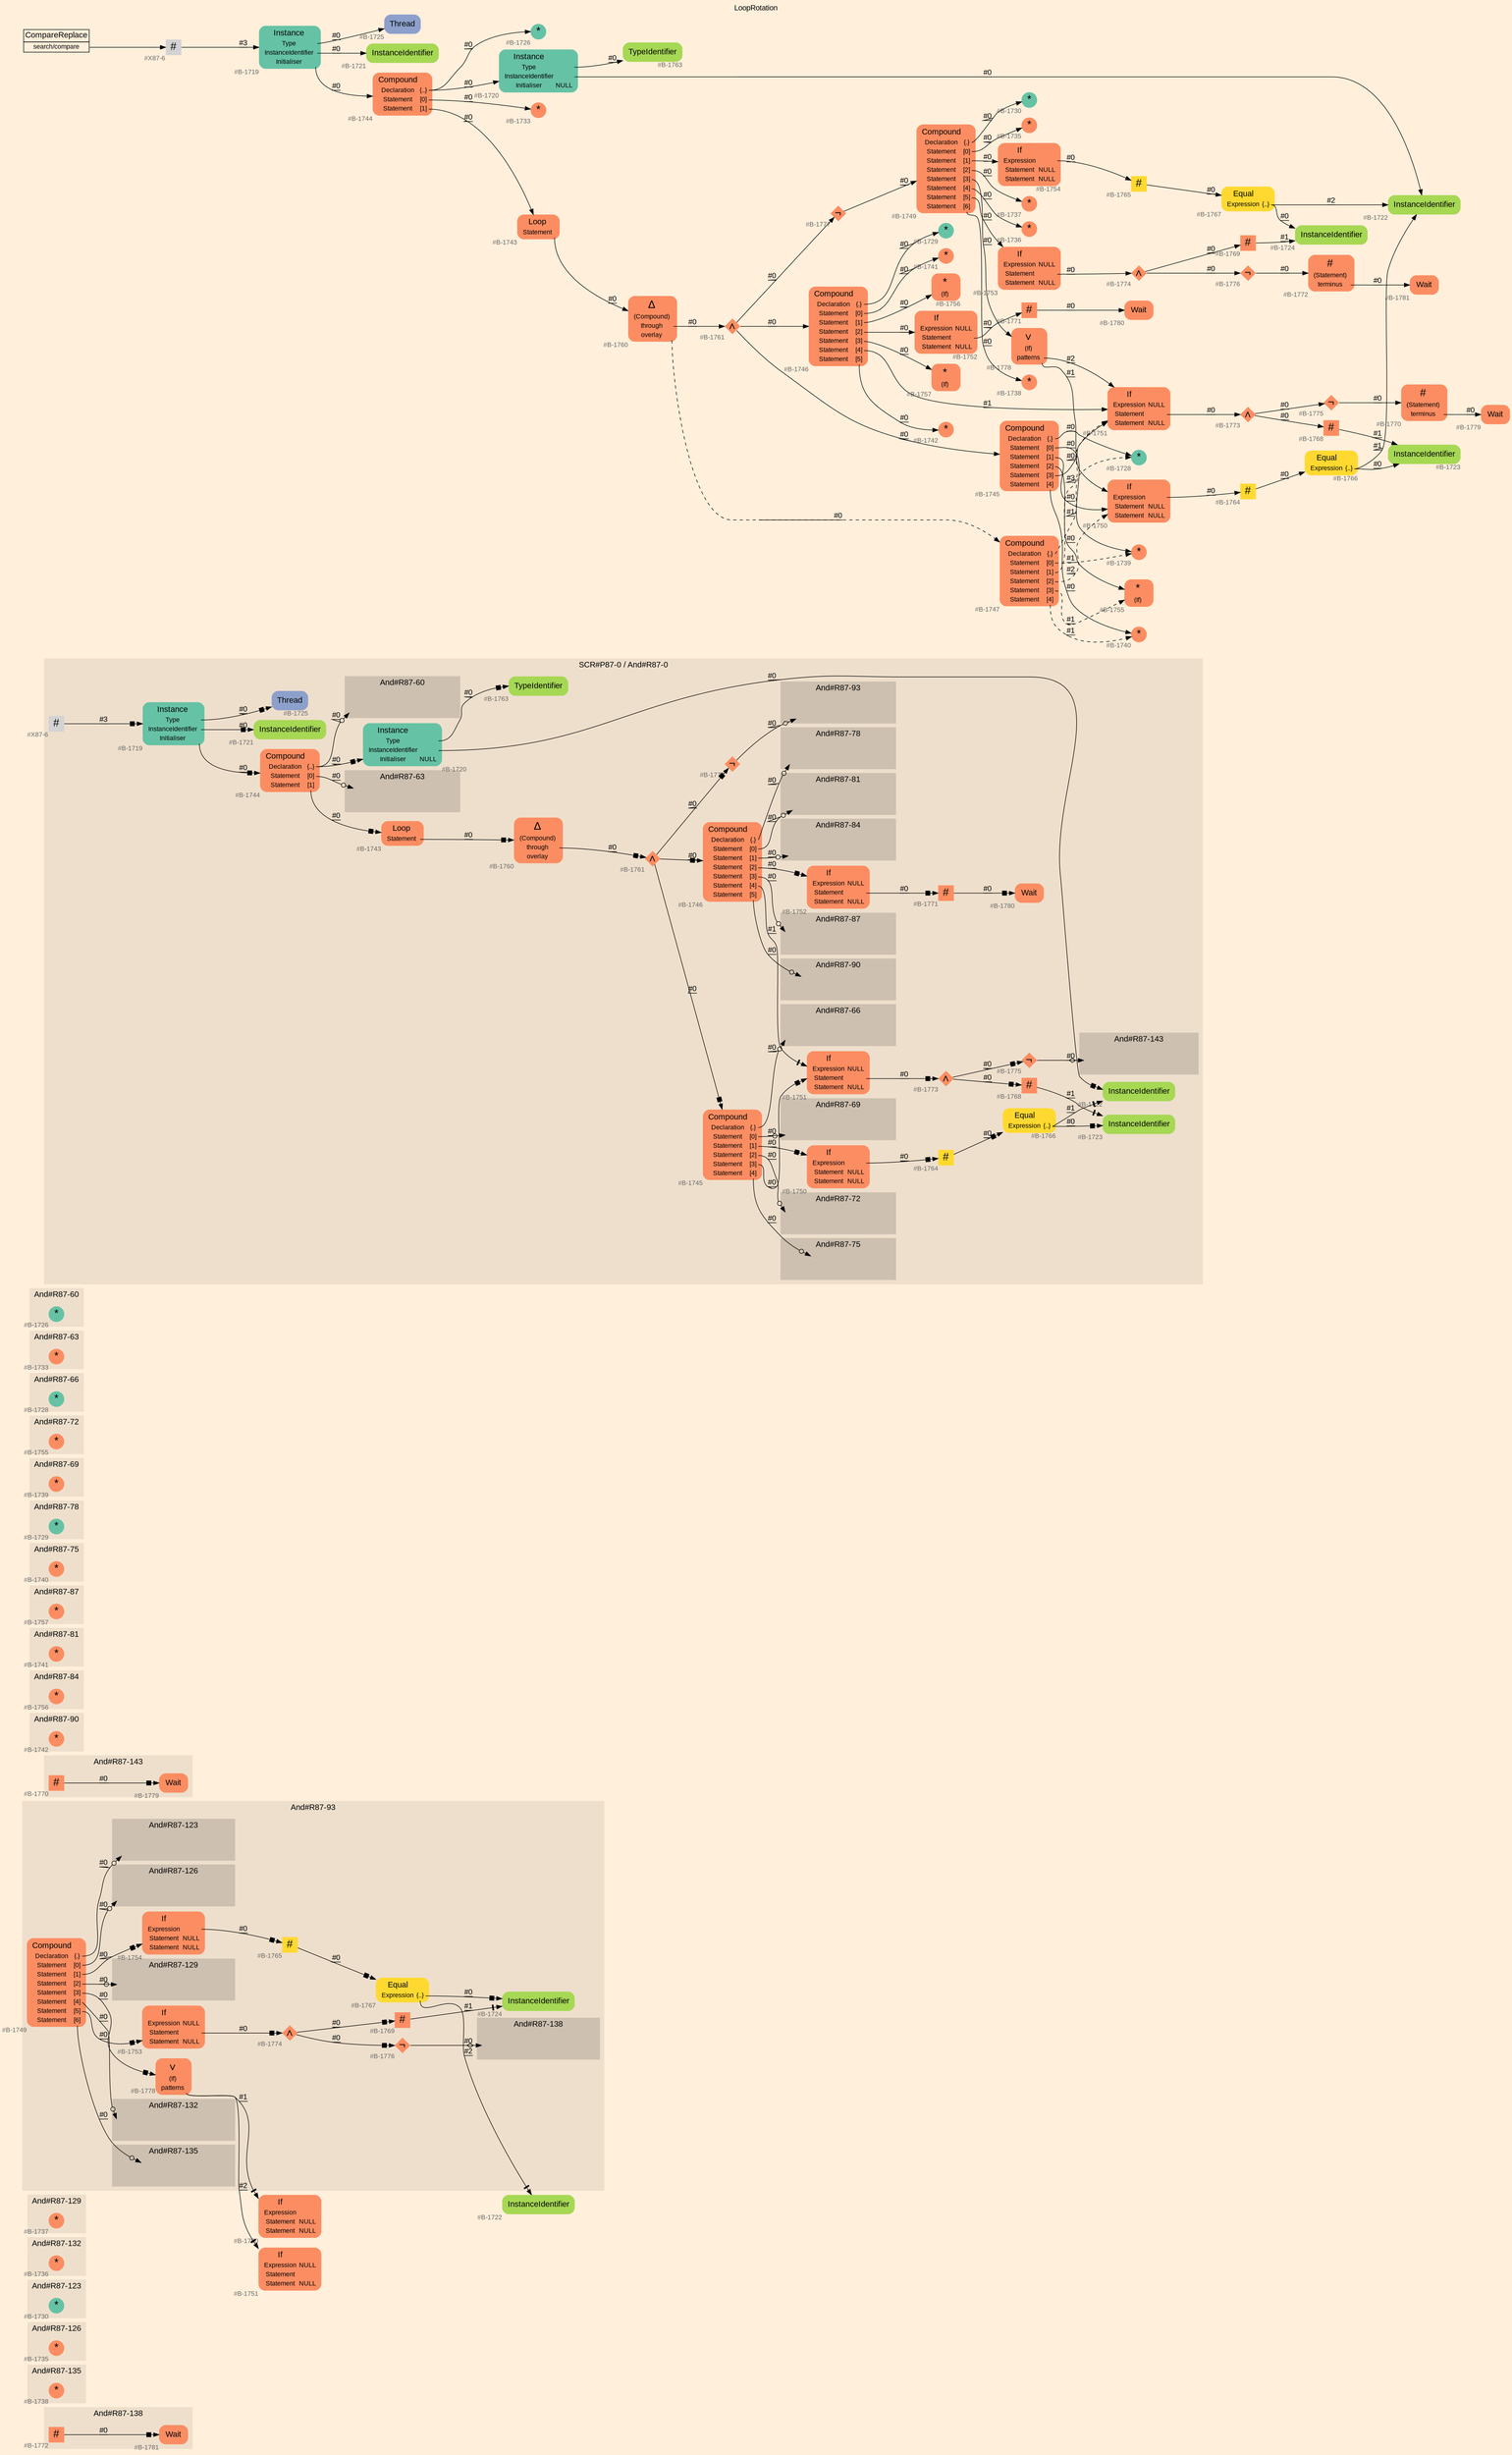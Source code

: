 digraph "LoopRotation" {
label = "LoopRotation"
labelloc = t
graph [
    rankdir = "LR"
    ranksep = 0.3
    bgcolor = antiquewhite1
    color = black
    fontcolor = black
    fontname = "Arial"
];
node [
    fontname = "Arial"
];
edge [
    fontname = "Arial"
];

// -------------------- figure And#R87-138 --------------------
// -------- region And#R87-138 ----------
subgraph "clusterAnd#R87-138" {
    label = "And#R87-138"
    style = "filled"
    color = antiquewhite2
    fontsize = "15"
    // -------- block And#R87-138/#B-1772 ----------
    "And#R87-138/#B-1772" [
        fillcolor = "/set28/2"
        xlabel = "#B-1772"
        fontsize = "12"
        fontcolor = grey40
        shape = "square"
        label = <<FONT COLOR="black" POINT-SIZE="20">#</FONT>>
        style = "filled"
        penwidth = 0.0
        fixedsize = true
        width = 0.4
        height = 0.4
    ];
    
    // -------- block And#R87-138/#B-1781 ----------
    "And#R87-138/#B-1781" [
        fillcolor = "/set28/2"
        xlabel = "#B-1781"
        fontsize = "12"
        fontcolor = grey40
        shape = "plaintext"
        label = <<TABLE BORDER="0" CELLBORDER="0" CELLSPACING="0">
         <TR><TD><FONT COLOR="black" POINT-SIZE="15">Wait</FONT></TD></TR>
        </TABLE>>
        style = "rounded,filled"
    ];
    
}

"And#R87-138/#B-1772" -> "And#R87-138/#B-1781" [
    arrowhead="normalnonebox"
    label = "#0"
    decorate = true
    color = black
    fontcolor = black
];


// -------------------- figure And#R87-135 --------------------
// -------- region And#R87-135 ----------
subgraph "clusterAnd#R87-135" {
    label = "And#R87-135"
    style = "filled"
    color = antiquewhite2
    fontsize = "15"
    // -------- block And#R87-135/#B-1738 ----------
    "And#R87-135/#B-1738" [
        fillcolor = "/set28/2"
        xlabel = "#B-1738"
        fontsize = "12"
        fontcolor = grey40
        shape = "circle"
        label = <<FONT COLOR="black" POINT-SIZE="20">*</FONT>>
        style = "filled"
        penwidth = 0.0
        fixedsize = true
        width = 0.4
        height = 0.4
    ];
    
}


// -------------------- figure And#R87-126 --------------------
// -------- region And#R87-126 ----------
subgraph "clusterAnd#R87-126" {
    label = "And#R87-126"
    style = "filled"
    color = antiquewhite2
    fontsize = "15"
    // -------- block And#R87-126/#B-1735 ----------
    "And#R87-126/#B-1735" [
        fillcolor = "/set28/2"
        xlabel = "#B-1735"
        fontsize = "12"
        fontcolor = grey40
        shape = "circle"
        label = <<FONT COLOR="black" POINT-SIZE="20">*</FONT>>
        style = "filled"
        penwidth = 0.0
        fixedsize = true
        width = 0.4
        height = 0.4
    ];
    
}


// -------------------- figure And#R87-123 --------------------
// -------- region And#R87-123 ----------
subgraph "clusterAnd#R87-123" {
    label = "And#R87-123"
    style = "filled"
    color = antiquewhite2
    fontsize = "15"
    // -------- block And#R87-123/#B-1730 ----------
    "And#R87-123/#B-1730" [
        fillcolor = "/set28/1"
        xlabel = "#B-1730"
        fontsize = "12"
        fontcolor = grey40
        shape = "circle"
        label = <<FONT COLOR="black" POINT-SIZE="20">*</FONT>>
        style = "filled"
        penwidth = 0.0
        fixedsize = true
        width = 0.4
        height = 0.4
    ];
    
}


// -------------------- figure And#R87-132 --------------------
// -------- region And#R87-132 ----------
subgraph "clusterAnd#R87-132" {
    label = "And#R87-132"
    style = "filled"
    color = antiquewhite2
    fontsize = "15"
    // -------- block And#R87-132/#B-1736 ----------
    "And#R87-132/#B-1736" [
        fillcolor = "/set28/2"
        xlabel = "#B-1736"
        fontsize = "12"
        fontcolor = grey40
        shape = "circle"
        label = <<FONT COLOR="black" POINT-SIZE="20">*</FONT>>
        style = "filled"
        penwidth = 0.0
        fixedsize = true
        width = 0.4
        height = 0.4
    ];
    
}


// -------------------- figure And#R87-129 --------------------
// -------- region And#R87-129 ----------
subgraph "clusterAnd#R87-129" {
    label = "And#R87-129"
    style = "filled"
    color = antiquewhite2
    fontsize = "15"
    // -------- block And#R87-129/#B-1737 ----------
    "And#R87-129/#B-1737" [
        fillcolor = "/set28/2"
        xlabel = "#B-1737"
        fontsize = "12"
        fontcolor = grey40
        shape = "circle"
        label = <<FONT COLOR="black" POINT-SIZE="20">*</FONT>>
        style = "filled"
        penwidth = 0.0
        fixedsize = true
        width = 0.4
        height = 0.4
    ];
    
}


// -------------------- figure And#R87-93 --------------------
// -------- region And#R87-93 ----------
subgraph "clusterAnd#R87-93" {
    label = "And#R87-93"
    style = "filled"
    color = antiquewhite2
    fontsize = "15"
    // -------- block And#R87-93/#B-1724 ----------
    "And#R87-93/#B-1724" [
        fillcolor = "/set28/5"
        xlabel = "#B-1724"
        fontsize = "12"
        fontcolor = grey40
        shape = "plaintext"
        label = <<TABLE BORDER="0" CELLBORDER="0" CELLSPACING="0">
         <TR><TD><FONT COLOR="black" POINT-SIZE="15">InstanceIdentifier</FONT></TD></TR>
        </TABLE>>
        style = "rounded,filled"
    ];
    
    // -------- block And#R87-93/#B-1749 ----------
    "And#R87-93/#B-1749" [
        fillcolor = "/set28/2"
        xlabel = "#B-1749"
        fontsize = "12"
        fontcolor = grey40
        shape = "plaintext"
        label = <<TABLE BORDER="0" CELLBORDER="0" CELLSPACING="0">
         <TR><TD><FONT COLOR="black" POINT-SIZE="15">Compound</FONT></TD></TR>
         <TR><TD><FONT COLOR="black" POINT-SIZE="12">Declaration</FONT></TD><TD PORT="port0"><FONT COLOR="black" POINT-SIZE="12">{.}</FONT></TD></TR>
         <TR><TD><FONT COLOR="black" POINT-SIZE="12">Statement</FONT></TD><TD PORT="port1"><FONT COLOR="black" POINT-SIZE="12">[0]</FONT></TD></TR>
         <TR><TD><FONT COLOR="black" POINT-SIZE="12">Statement</FONT></TD><TD PORT="port2"><FONT COLOR="black" POINT-SIZE="12">[1]</FONT></TD></TR>
         <TR><TD><FONT COLOR="black" POINT-SIZE="12">Statement</FONT></TD><TD PORT="port3"><FONT COLOR="black" POINT-SIZE="12">[2]</FONT></TD></TR>
         <TR><TD><FONT COLOR="black" POINT-SIZE="12">Statement</FONT></TD><TD PORT="port4"><FONT COLOR="black" POINT-SIZE="12">[3]</FONT></TD></TR>
         <TR><TD><FONT COLOR="black" POINT-SIZE="12">Statement</FONT></TD><TD PORT="port5"><FONT COLOR="black" POINT-SIZE="12">[4]</FONT></TD></TR>
         <TR><TD><FONT COLOR="black" POINT-SIZE="12">Statement</FONT></TD><TD PORT="port6"><FONT COLOR="black" POINT-SIZE="12">[5]</FONT></TD></TR>
         <TR><TD><FONT COLOR="black" POINT-SIZE="12">Statement</FONT></TD><TD PORT="port7"><FONT COLOR="black" POINT-SIZE="12">[6]</FONT></TD></TR>
        </TABLE>>
        style = "rounded,filled"
    ];
    
    // -------- block And#R87-93/#B-1753 ----------
    "And#R87-93/#B-1753" [
        fillcolor = "/set28/2"
        xlabel = "#B-1753"
        fontsize = "12"
        fontcolor = grey40
        shape = "plaintext"
        label = <<TABLE BORDER="0" CELLBORDER="0" CELLSPACING="0">
         <TR><TD><FONT COLOR="black" POINT-SIZE="15">If</FONT></TD></TR>
         <TR><TD><FONT COLOR="black" POINT-SIZE="12">Expression</FONT></TD><TD PORT="port0"><FONT COLOR="black" POINT-SIZE="12">NULL</FONT></TD></TR>
         <TR><TD><FONT COLOR="black" POINT-SIZE="12">Statement</FONT></TD><TD PORT="port1"></TD></TR>
         <TR><TD><FONT COLOR="black" POINT-SIZE="12">Statement</FONT></TD><TD PORT="port2"><FONT COLOR="black" POINT-SIZE="12">NULL</FONT></TD></TR>
        </TABLE>>
        style = "rounded,filled"
    ];
    
    // -------- block And#R87-93/#B-1754 ----------
    "And#R87-93/#B-1754" [
        fillcolor = "/set28/2"
        xlabel = "#B-1754"
        fontsize = "12"
        fontcolor = grey40
        shape = "plaintext"
        label = <<TABLE BORDER="0" CELLBORDER="0" CELLSPACING="0">
         <TR><TD><FONT COLOR="black" POINT-SIZE="15">If</FONT></TD></TR>
         <TR><TD><FONT COLOR="black" POINT-SIZE="12">Expression</FONT></TD><TD PORT="port0"></TD></TR>
         <TR><TD><FONT COLOR="black" POINT-SIZE="12">Statement</FONT></TD><TD PORT="port1"><FONT COLOR="black" POINT-SIZE="12">NULL</FONT></TD></TR>
         <TR><TD><FONT COLOR="black" POINT-SIZE="12">Statement</FONT></TD><TD PORT="port2"><FONT COLOR="black" POINT-SIZE="12">NULL</FONT></TD></TR>
        </TABLE>>
        style = "rounded,filled"
    ];
    
    // -------- block And#R87-93/#B-1765 ----------
    "And#R87-93/#B-1765" [
        fillcolor = "/set28/6"
        xlabel = "#B-1765"
        fontsize = "12"
        fontcolor = grey40
        shape = "square"
        label = <<FONT COLOR="black" POINT-SIZE="20">#</FONT>>
        style = "filled"
        penwidth = 0.0
        fixedsize = true
        width = 0.4
        height = 0.4
    ];
    
    // -------- block And#R87-93/#B-1767 ----------
    "And#R87-93/#B-1767" [
        fillcolor = "/set28/6"
        xlabel = "#B-1767"
        fontsize = "12"
        fontcolor = grey40
        shape = "plaintext"
        label = <<TABLE BORDER="0" CELLBORDER="0" CELLSPACING="0">
         <TR><TD><FONT COLOR="black" POINT-SIZE="15">Equal</FONT></TD></TR>
         <TR><TD><FONT COLOR="black" POINT-SIZE="12">Expression</FONT></TD><TD PORT="port0"><FONT COLOR="black" POINT-SIZE="12">{..}</FONT></TD></TR>
        </TABLE>>
        style = "rounded,filled"
    ];
    
    // -------- block And#R87-93/#B-1769 ----------
    "And#R87-93/#B-1769" [
        fillcolor = "/set28/2"
        xlabel = "#B-1769"
        fontsize = "12"
        fontcolor = grey40
        shape = "square"
        label = <<FONT COLOR="black" POINT-SIZE="20">#</FONT>>
        style = "filled"
        penwidth = 0.0
        fixedsize = true
        width = 0.4
        height = 0.4
    ];
    
    // -------- block And#R87-93/#B-1774 ----------
    "And#R87-93/#B-1774" [
        fillcolor = "/set28/2"
        xlabel = "#B-1774"
        fontsize = "12"
        fontcolor = grey40
        shape = "diamond"
        label = <<FONT COLOR="black" POINT-SIZE="20">∧</FONT>>
        style = "filled"
        penwidth = 0.0
        fixedsize = true
        width = 0.4
        height = 0.4
    ];
    
    // -------- block And#R87-93/#B-1776 ----------
    "And#R87-93/#B-1776" [
        fillcolor = "/set28/2"
        xlabel = "#B-1776"
        fontsize = "12"
        fontcolor = grey40
        shape = "diamond"
        label = <<FONT COLOR="black" POINT-SIZE="20">¬</FONT>>
        style = "filled"
        penwidth = 0.0
        fixedsize = true
        width = 0.4
        height = 0.4
    ];
    
    // -------- block And#R87-93/#B-1778 ----------
    "And#R87-93/#B-1778" [
        fillcolor = "/set28/2"
        xlabel = "#B-1778"
        fontsize = "12"
        fontcolor = grey40
        shape = "plaintext"
        label = <<TABLE BORDER="0" CELLBORDER="0" CELLSPACING="0">
         <TR><TD><FONT COLOR="black" POINT-SIZE="20">∨</FONT></TD></TR>
         <TR><TD><FONT COLOR="black" POINT-SIZE="12">(If)</FONT></TD><TD PORT="port0"></TD></TR>
         <TR><TD><FONT COLOR="black" POINT-SIZE="12">patterns</FONT></TD><TD PORT="port1"></TD></TR>
        </TABLE>>
        style = "rounded,filled"
    ];
    
    // -------- region And#R87-93/And#R87-129 ----------
    subgraph "clusterAnd#R87-93/And#R87-129" {
        label = "And#R87-129"
        style = "filled"
        color = antiquewhite3
        fontsize = "15"
        // -------- block And#R87-93/And#R87-129/#B-1737 ----------
        "And#R87-93/And#R87-129/#B-1737" [
            fillcolor = "/set28/2"
            xlabel = "#B-1737"
            fontsize = "12"
            fontcolor = grey40
            shape = "none"
            style = "invisible"
        ];
        
    }
    
    // -------- region And#R87-93/And#R87-132 ----------
    subgraph "clusterAnd#R87-93/And#R87-132" {
        label = "And#R87-132"
        style = "filled"
        color = antiquewhite3
        fontsize = "15"
        // -------- block And#R87-93/And#R87-132/#B-1736 ----------
        "And#R87-93/And#R87-132/#B-1736" [
            fillcolor = "/set28/2"
            xlabel = "#B-1736"
            fontsize = "12"
            fontcolor = grey40
            shape = "none"
            style = "invisible"
        ];
        
    }
    
    // -------- region And#R87-93/And#R87-123 ----------
    subgraph "clusterAnd#R87-93/And#R87-123" {
        label = "And#R87-123"
        style = "filled"
        color = antiquewhite3
        fontsize = "15"
        // -------- block And#R87-93/And#R87-123/#B-1730 ----------
        "And#R87-93/And#R87-123/#B-1730" [
            fillcolor = "/set28/1"
            xlabel = "#B-1730"
            fontsize = "12"
            fontcolor = grey40
            shape = "none"
            style = "invisible"
        ];
        
    }
    
    // -------- region And#R87-93/And#R87-126 ----------
    subgraph "clusterAnd#R87-93/And#R87-126" {
        label = "And#R87-126"
        style = "filled"
        color = antiquewhite3
        fontsize = "15"
        // -------- block And#R87-93/And#R87-126/#B-1735 ----------
        "And#R87-93/And#R87-126/#B-1735" [
            fillcolor = "/set28/2"
            xlabel = "#B-1735"
            fontsize = "12"
            fontcolor = grey40
            shape = "none"
            style = "invisible"
        ];
        
    }
    
    // -------- region And#R87-93/And#R87-135 ----------
    subgraph "clusterAnd#R87-93/And#R87-135" {
        label = "And#R87-135"
        style = "filled"
        color = antiquewhite3
        fontsize = "15"
        // -------- block And#R87-93/And#R87-135/#B-1738 ----------
        "And#R87-93/And#R87-135/#B-1738" [
            fillcolor = "/set28/2"
            xlabel = "#B-1738"
            fontsize = "12"
            fontcolor = grey40
            shape = "none"
            style = "invisible"
        ];
        
    }
    
    // -------- region And#R87-93/And#R87-138 ----------
    subgraph "clusterAnd#R87-93/And#R87-138" {
        label = "And#R87-138"
        style = "filled"
        color = antiquewhite3
        fontsize = "15"
        // -------- block And#R87-93/And#R87-138/#B-1772 ----------
        "And#R87-93/And#R87-138/#B-1772" [
            fillcolor = "/set28/2"
            xlabel = "#B-1772"
            fontsize = "12"
            fontcolor = grey40
            shape = "none"
            style = "invisible"
        ];
        
    }
    
}

// -------- block And#R87-93/#B-1722 ----------
"And#R87-93/#B-1722" [
    fillcolor = "/set28/5"
    xlabel = "#B-1722"
    fontsize = "12"
    fontcolor = grey40
    shape = "plaintext"
    label = <<TABLE BORDER="0" CELLBORDER="0" CELLSPACING="0">
     <TR><TD><FONT COLOR="black" POINT-SIZE="15">InstanceIdentifier</FONT></TD></TR>
    </TABLE>>
    style = "rounded,filled"
];

// -------- block And#R87-93/#B-1750 ----------
"And#R87-93/#B-1750" [
    fillcolor = "/set28/2"
    xlabel = "#B-1750"
    fontsize = "12"
    fontcolor = grey40
    shape = "plaintext"
    label = <<TABLE BORDER="0" CELLBORDER="0" CELLSPACING="0">
     <TR><TD><FONT COLOR="black" POINT-SIZE="15">If</FONT></TD></TR>
     <TR><TD><FONT COLOR="black" POINT-SIZE="12">Expression</FONT></TD><TD PORT="port0"></TD></TR>
     <TR><TD><FONT COLOR="black" POINT-SIZE="12">Statement</FONT></TD><TD PORT="port1"><FONT COLOR="black" POINT-SIZE="12">NULL</FONT></TD></TR>
     <TR><TD><FONT COLOR="black" POINT-SIZE="12">Statement</FONT></TD><TD PORT="port2"><FONT COLOR="black" POINT-SIZE="12">NULL</FONT></TD></TR>
    </TABLE>>
    style = "rounded,filled"
];

// -------- block And#R87-93/#B-1751 ----------
"And#R87-93/#B-1751" [
    fillcolor = "/set28/2"
    xlabel = "#B-1751"
    fontsize = "12"
    fontcolor = grey40
    shape = "plaintext"
    label = <<TABLE BORDER="0" CELLBORDER="0" CELLSPACING="0">
     <TR><TD><FONT COLOR="black" POINT-SIZE="15">If</FONT></TD></TR>
     <TR><TD><FONT COLOR="black" POINT-SIZE="12">Expression</FONT></TD><TD PORT="port0"><FONT COLOR="black" POINT-SIZE="12">NULL</FONT></TD></TR>
     <TR><TD><FONT COLOR="black" POINT-SIZE="12">Statement</FONT></TD><TD PORT="port1"></TD></TR>
     <TR><TD><FONT COLOR="black" POINT-SIZE="12">Statement</FONT></TD><TD PORT="port2"><FONT COLOR="black" POINT-SIZE="12">NULL</FONT></TD></TR>
    </TABLE>>
    style = "rounded,filled"
];

"And#R87-93/#B-1749":port0 -> "And#R87-93/And#R87-123/#B-1730" [
    arrowhead="normalnoneodot"
    label = "#0"
    decorate = true
    color = black
    fontcolor = black
];

"And#R87-93/#B-1749":port1 -> "And#R87-93/And#R87-126/#B-1735" [
    arrowhead="normalnoneodot"
    label = "#0"
    decorate = true
    color = black
    fontcolor = black
];

"And#R87-93/#B-1749":port2 -> "And#R87-93/#B-1754" [
    arrowhead="normalnonebox"
    label = "#0"
    decorate = true
    color = black
    fontcolor = black
];

"And#R87-93/#B-1749":port3 -> "And#R87-93/And#R87-129/#B-1737" [
    arrowhead="normalnoneodot"
    label = "#0"
    decorate = true
    color = black
    fontcolor = black
];

"And#R87-93/#B-1749":port4 -> "And#R87-93/#B-1778" [
    arrowhead="normalnonebox"
    label = "#0"
    decorate = true
    color = black
    fontcolor = black
];

"And#R87-93/#B-1749":port5 -> "And#R87-93/And#R87-132/#B-1736" [
    arrowhead="normalnoneodot"
    label = "#0"
    decorate = true
    color = black
    fontcolor = black
];

"And#R87-93/#B-1749":port6 -> "And#R87-93/#B-1753" [
    arrowhead="normalnonebox"
    label = "#0"
    decorate = true
    color = black
    fontcolor = black
];

"And#R87-93/#B-1749":port7 -> "And#R87-93/And#R87-135/#B-1738" [
    arrowhead="normalnoneodot"
    label = "#0"
    decorate = true
    color = black
    fontcolor = black
];

"And#R87-93/#B-1753":port1 -> "And#R87-93/#B-1774" [
    arrowhead="normalnonebox"
    label = "#0"
    decorate = true
    color = black
    fontcolor = black
];

"And#R87-93/#B-1754":port0 -> "And#R87-93/#B-1765" [
    arrowhead="normalnonebox"
    label = "#0"
    decorate = true
    color = black
    fontcolor = black
];

"And#R87-93/#B-1765" -> "And#R87-93/#B-1767" [
    arrowhead="normalnonebox"
    label = "#0"
    decorate = true
    color = black
    fontcolor = black
];

"And#R87-93/#B-1767":port0 -> "And#R87-93/#B-1722" [
    arrowhead="normalnonetee"
    label = "#2"
    decorate = true
    color = black
    fontcolor = black
];

"And#R87-93/#B-1767":port0 -> "And#R87-93/#B-1724" [
    arrowhead="normalnonebox"
    label = "#0"
    decorate = true
    color = black
    fontcolor = black
];

"And#R87-93/#B-1769" -> "And#R87-93/#B-1724" [
    arrowhead="normalnonetee"
    label = "#1"
    decorate = true
    color = black
    fontcolor = black
];

"And#R87-93/#B-1774" -> "And#R87-93/#B-1769" [
    arrowhead="normalnonebox"
    label = "#0"
    decorate = true
    color = black
    fontcolor = black
];

"And#R87-93/#B-1774" -> "And#R87-93/#B-1776" [
    arrowhead="normalnonebox"
    label = "#0"
    decorate = true
    color = black
    fontcolor = black
];

"And#R87-93/#B-1776" -> "And#R87-93/And#R87-138/#B-1772" [
    arrowhead="normalnoneodiamond"
    label = "#0"
    decorate = true
    color = black
    fontcolor = black
];

"And#R87-93/#B-1778":port1 -> "And#R87-93/#B-1750" [
    arrowhead="normalnonetee"
    label = "#1"
    decorate = true
    color = black
    fontcolor = black
];

"And#R87-93/#B-1778":port1 -> "And#R87-93/#B-1751" [
    arrowhead="normalnonetee"
    label = "#2"
    decorate = true
    color = black
    fontcolor = black
];


// -------------------- figure And#R87-143 --------------------
// -------- region And#R87-143 ----------
subgraph "clusterAnd#R87-143" {
    label = "And#R87-143"
    style = "filled"
    color = antiquewhite2
    fontsize = "15"
    // -------- block And#R87-143/#B-1770 ----------
    "And#R87-143/#B-1770" [
        fillcolor = "/set28/2"
        xlabel = "#B-1770"
        fontsize = "12"
        fontcolor = grey40
        shape = "square"
        label = <<FONT COLOR="black" POINT-SIZE="20">#</FONT>>
        style = "filled"
        penwidth = 0.0
        fixedsize = true
        width = 0.4
        height = 0.4
    ];
    
    // -------- block And#R87-143/#B-1779 ----------
    "And#R87-143/#B-1779" [
        fillcolor = "/set28/2"
        xlabel = "#B-1779"
        fontsize = "12"
        fontcolor = grey40
        shape = "plaintext"
        label = <<TABLE BORDER="0" CELLBORDER="0" CELLSPACING="0">
         <TR><TD><FONT COLOR="black" POINT-SIZE="15">Wait</FONT></TD></TR>
        </TABLE>>
        style = "rounded,filled"
    ];
    
}

"And#R87-143/#B-1770" -> "And#R87-143/#B-1779" [
    arrowhead="normalnonebox"
    label = "#0"
    decorate = true
    color = black
    fontcolor = black
];


// -------------------- figure And#R87-90 --------------------
// -------- region And#R87-90 ----------
subgraph "clusterAnd#R87-90" {
    label = "And#R87-90"
    style = "filled"
    color = antiquewhite2
    fontsize = "15"
    // -------- block And#R87-90/#B-1742 ----------
    "And#R87-90/#B-1742" [
        fillcolor = "/set28/2"
        xlabel = "#B-1742"
        fontsize = "12"
        fontcolor = grey40
        shape = "circle"
        label = <<FONT COLOR="black" POINT-SIZE="20">*</FONT>>
        style = "filled"
        penwidth = 0.0
        fixedsize = true
        width = 0.4
        height = 0.4
    ];
    
}


// -------------------- figure And#R87-84 --------------------
// -------- region And#R87-84 ----------
subgraph "clusterAnd#R87-84" {
    label = "And#R87-84"
    style = "filled"
    color = antiquewhite2
    fontsize = "15"
    // -------- block And#R87-84/#B-1756 ----------
    "And#R87-84/#B-1756" [
        fillcolor = "/set28/2"
        xlabel = "#B-1756"
        fontsize = "12"
        fontcolor = grey40
        shape = "circle"
        label = <<FONT COLOR="black" POINT-SIZE="20">*</FONT>>
        style = "filled"
        penwidth = 0.0
        fixedsize = true
        width = 0.4
        height = 0.4
    ];
    
}


// -------------------- figure And#R87-81 --------------------
// -------- region And#R87-81 ----------
subgraph "clusterAnd#R87-81" {
    label = "And#R87-81"
    style = "filled"
    color = antiquewhite2
    fontsize = "15"
    // -------- block And#R87-81/#B-1741 ----------
    "And#R87-81/#B-1741" [
        fillcolor = "/set28/2"
        xlabel = "#B-1741"
        fontsize = "12"
        fontcolor = grey40
        shape = "circle"
        label = <<FONT COLOR="black" POINT-SIZE="20">*</FONT>>
        style = "filled"
        penwidth = 0.0
        fixedsize = true
        width = 0.4
        height = 0.4
    ];
    
}


// -------------------- figure And#R87-87 --------------------
// -------- region And#R87-87 ----------
subgraph "clusterAnd#R87-87" {
    label = "And#R87-87"
    style = "filled"
    color = antiquewhite2
    fontsize = "15"
    // -------- block And#R87-87/#B-1757 ----------
    "And#R87-87/#B-1757" [
        fillcolor = "/set28/2"
        xlabel = "#B-1757"
        fontsize = "12"
        fontcolor = grey40
        shape = "circle"
        label = <<FONT COLOR="black" POINT-SIZE="20">*</FONT>>
        style = "filled"
        penwidth = 0.0
        fixedsize = true
        width = 0.4
        height = 0.4
    ];
    
}


// -------------------- figure And#R87-75 --------------------
// -------- region And#R87-75 ----------
subgraph "clusterAnd#R87-75" {
    label = "And#R87-75"
    style = "filled"
    color = antiquewhite2
    fontsize = "15"
    // -------- block And#R87-75/#B-1740 ----------
    "And#R87-75/#B-1740" [
        fillcolor = "/set28/2"
        xlabel = "#B-1740"
        fontsize = "12"
        fontcolor = grey40
        shape = "circle"
        label = <<FONT COLOR="black" POINT-SIZE="20">*</FONT>>
        style = "filled"
        penwidth = 0.0
        fixedsize = true
        width = 0.4
        height = 0.4
    ];
    
}


// -------------------- figure And#R87-78 --------------------
// -------- region And#R87-78 ----------
subgraph "clusterAnd#R87-78" {
    label = "And#R87-78"
    style = "filled"
    color = antiquewhite2
    fontsize = "15"
    // -------- block And#R87-78/#B-1729 ----------
    "And#R87-78/#B-1729" [
        fillcolor = "/set28/1"
        xlabel = "#B-1729"
        fontsize = "12"
        fontcolor = grey40
        shape = "circle"
        label = <<FONT COLOR="black" POINT-SIZE="20">*</FONT>>
        style = "filled"
        penwidth = 0.0
        fixedsize = true
        width = 0.4
        height = 0.4
    ];
    
}


// -------------------- figure And#R87-69 --------------------
// -------- region And#R87-69 ----------
subgraph "clusterAnd#R87-69" {
    label = "And#R87-69"
    style = "filled"
    color = antiquewhite2
    fontsize = "15"
    // -------- block And#R87-69/#B-1739 ----------
    "And#R87-69/#B-1739" [
        fillcolor = "/set28/2"
        xlabel = "#B-1739"
        fontsize = "12"
        fontcolor = grey40
        shape = "circle"
        label = <<FONT COLOR="black" POINT-SIZE="20">*</FONT>>
        style = "filled"
        penwidth = 0.0
        fixedsize = true
        width = 0.4
        height = 0.4
    ];
    
}


// -------------------- figure And#R87-72 --------------------
// -------- region And#R87-72 ----------
subgraph "clusterAnd#R87-72" {
    label = "And#R87-72"
    style = "filled"
    color = antiquewhite2
    fontsize = "15"
    // -------- block And#R87-72/#B-1755 ----------
    "And#R87-72/#B-1755" [
        fillcolor = "/set28/2"
        xlabel = "#B-1755"
        fontsize = "12"
        fontcolor = grey40
        shape = "circle"
        label = <<FONT COLOR="black" POINT-SIZE="20">*</FONT>>
        style = "filled"
        penwidth = 0.0
        fixedsize = true
        width = 0.4
        height = 0.4
    ];
    
}


// -------------------- figure And#R87-66 --------------------
// -------- region And#R87-66 ----------
subgraph "clusterAnd#R87-66" {
    label = "And#R87-66"
    style = "filled"
    color = antiquewhite2
    fontsize = "15"
    // -------- block And#R87-66/#B-1728 ----------
    "And#R87-66/#B-1728" [
        fillcolor = "/set28/1"
        xlabel = "#B-1728"
        fontsize = "12"
        fontcolor = grey40
        shape = "circle"
        label = <<FONT COLOR="black" POINT-SIZE="20">*</FONT>>
        style = "filled"
        penwidth = 0.0
        fixedsize = true
        width = 0.4
        height = 0.4
    ];
    
}


// -------------------- figure And#R87-63 --------------------
// -------- region And#R87-63 ----------
subgraph "clusterAnd#R87-63" {
    label = "And#R87-63"
    style = "filled"
    color = antiquewhite2
    fontsize = "15"
    // -------- block And#R87-63/#B-1733 ----------
    "And#R87-63/#B-1733" [
        fillcolor = "/set28/2"
        xlabel = "#B-1733"
        fontsize = "12"
        fontcolor = grey40
        shape = "circle"
        label = <<FONT COLOR="black" POINT-SIZE="20">*</FONT>>
        style = "filled"
        penwidth = 0.0
        fixedsize = true
        width = 0.4
        height = 0.4
    ];
    
}


// -------------------- figure And#R87-60 --------------------
// -------- region And#R87-60 ----------
subgraph "clusterAnd#R87-60" {
    label = "And#R87-60"
    style = "filled"
    color = antiquewhite2
    fontsize = "15"
    // -------- block And#R87-60/#B-1726 ----------
    "And#R87-60/#B-1726" [
        fillcolor = "/set28/1"
        xlabel = "#B-1726"
        fontsize = "12"
        fontcolor = grey40
        shape = "circle"
        label = <<FONT COLOR="black" POINT-SIZE="20">*</FONT>>
        style = "filled"
        penwidth = 0.0
        fixedsize = true
        width = 0.4
        height = 0.4
    ];
    
}


// -------------------- figure And#R87-0 --------------------
// -------- region And#R87-0 ----------
subgraph "clusterAnd#R87-0" {
    label = "SCR#P87-0 / And#R87-0"
    style = "filled"
    color = antiquewhite2
    fontsize = "15"
    // -------- block And#R87-0/#B-1719 ----------
    "And#R87-0/#B-1719" [
        fillcolor = "/set28/1"
        xlabel = "#B-1719"
        fontsize = "12"
        fontcolor = grey40
        shape = "plaintext"
        label = <<TABLE BORDER="0" CELLBORDER="0" CELLSPACING="0">
         <TR><TD><FONT COLOR="black" POINT-SIZE="15">Instance</FONT></TD></TR>
         <TR><TD><FONT COLOR="black" POINT-SIZE="12">Type</FONT></TD><TD PORT="port0"></TD></TR>
         <TR><TD><FONT COLOR="black" POINT-SIZE="12">InstanceIdentifier</FONT></TD><TD PORT="port1"></TD></TR>
         <TR><TD><FONT COLOR="black" POINT-SIZE="12">Initialiser</FONT></TD><TD PORT="port2"></TD></TR>
        </TABLE>>
        style = "rounded,filled"
    ];
    
    // -------- block And#R87-0/#B-1720 ----------
    "And#R87-0/#B-1720" [
        fillcolor = "/set28/1"
        xlabel = "#B-1720"
        fontsize = "12"
        fontcolor = grey40
        shape = "plaintext"
        label = <<TABLE BORDER="0" CELLBORDER="0" CELLSPACING="0">
         <TR><TD><FONT COLOR="black" POINT-SIZE="15">Instance</FONT></TD></TR>
         <TR><TD><FONT COLOR="black" POINT-SIZE="12">Type</FONT></TD><TD PORT="port0"></TD></TR>
         <TR><TD><FONT COLOR="black" POINT-SIZE="12">InstanceIdentifier</FONT></TD><TD PORT="port1"></TD></TR>
         <TR><TD><FONT COLOR="black" POINT-SIZE="12">Initialiser</FONT></TD><TD PORT="port2"><FONT COLOR="black" POINT-SIZE="12">NULL</FONT></TD></TR>
        </TABLE>>
        style = "rounded,filled"
    ];
    
    // -------- block And#R87-0/#B-1721 ----------
    "And#R87-0/#B-1721" [
        fillcolor = "/set28/5"
        xlabel = "#B-1721"
        fontsize = "12"
        fontcolor = grey40
        shape = "plaintext"
        label = <<TABLE BORDER="0" CELLBORDER="0" CELLSPACING="0">
         <TR><TD><FONT COLOR="black" POINT-SIZE="15">InstanceIdentifier</FONT></TD></TR>
        </TABLE>>
        style = "rounded,filled"
    ];
    
    // -------- block And#R87-0/#B-1722 ----------
    "And#R87-0/#B-1722" [
        fillcolor = "/set28/5"
        xlabel = "#B-1722"
        fontsize = "12"
        fontcolor = grey40
        shape = "plaintext"
        label = <<TABLE BORDER="0" CELLBORDER="0" CELLSPACING="0">
         <TR><TD><FONT COLOR="black" POINT-SIZE="15">InstanceIdentifier</FONT></TD></TR>
        </TABLE>>
        style = "rounded,filled"
    ];
    
    // -------- block And#R87-0/#B-1723 ----------
    "And#R87-0/#B-1723" [
        fillcolor = "/set28/5"
        xlabel = "#B-1723"
        fontsize = "12"
        fontcolor = grey40
        shape = "plaintext"
        label = <<TABLE BORDER="0" CELLBORDER="0" CELLSPACING="0">
         <TR><TD><FONT COLOR="black" POINT-SIZE="15">InstanceIdentifier</FONT></TD></TR>
        </TABLE>>
        style = "rounded,filled"
    ];
    
    // -------- block And#R87-0/#B-1725 ----------
    "And#R87-0/#B-1725" [
        fillcolor = "/set28/3"
        xlabel = "#B-1725"
        fontsize = "12"
        fontcolor = grey40
        shape = "plaintext"
        label = <<TABLE BORDER="0" CELLBORDER="0" CELLSPACING="0">
         <TR><TD><FONT COLOR="black" POINT-SIZE="15">Thread</FONT></TD></TR>
        </TABLE>>
        style = "rounded,filled"
    ];
    
    // -------- block And#R87-0/#B-1743 ----------
    "And#R87-0/#B-1743" [
        fillcolor = "/set28/2"
        xlabel = "#B-1743"
        fontsize = "12"
        fontcolor = grey40
        shape = "plaintext"
        label = <<TABLE BORDER="0" CELLBORDER="0" CELLSPACING="0">
         <TR><TD><FONT COLOR="black" POINT-SIZE="15">Loop</FONT></TD></TR>
         <TR><TD><FONT COLOR="black" POINT-SIZE="12">Statement</FONT></TD><TD PORT="port0"></TD></TR>
        </TABLE>>
        style = "rounded,filled"
    ];
    
    // -------- block And#R87-0/#B-1744 ----------
    "And#R87-0/#B-1744" [
        fillcolor = "/set28/2"
        xlabel = "#B-1744"
        fontsize = "12"
        fontcolor = grey40
        shape = "plaintext"
        label = <<TABLE BORDER="0" CELLBORDER="0" CELLSPACING="0">
         <TR><TD><FONT COLOR="black" POINT-SIZE="15">Compound</FONT></TD></TR>
         <TR><TD><FONT COLOR="black" POINT-SIZE="12">Declaration</FONT></TD><TD PORT="port0"><FONT COLOR="black" POINT-SIZE="12">{..}</FONT></TD></TR>
         <TR><TD><FONT COLOR="black" POINT-SIZE="12">Statement</FONT></TD><TD PORT="port1"><FONT COLOR="black" POINT-SIZE="12">[0]</FONT></TD></TR>
         <TR><TD><FONT COLOR="black" POINT-SIZE="12">Statement</FONT></TD><TD PORT="port2"><FONT COLOR="black" POINT-SIZE="12">[1]</FONT></TD></TR>
        </TABLE>>
        style = "rounded,filled"
    ];
    
    // -------- block And#R87-0/#B-1745 ----------
    "And#R87-0/#B-1745" [
        fillcolor = "/set28/2"
        xlabel = "#B-1745"
        fontsize = "12"
        fontcolor = grey40
        shape = "plaintext"
        label = <<TABLE BORDER="0" CELLBORDER="0" CELLSPACING="0">
         <TR><TD><FONT COLOR="black" POINT-SIZE="15">Compound</FONT></TD></TR>
         <TR><TD><FONT COLOR="black" POINT-SIZE="12">Declaration</FONT></TD><TD PORT="port0"><FONT COLOR="black" POINT-SIZE="12">{.}</FONT></TD></TR>
         <TR><TD><FONT COLOR="black" POINT-SIZE="12">Statement</FONT></TD><TD PORT="port1"><FONT COLOR="black" POINT-SIZE="12">[0]</FONT></TD></TR>
         <TR><TD><FONT COLOR="black" POINT-SIZE="12">Statement</FONT></TD><TD PORT="port2"><FONT COLOR="black" POINT-SIZE="12">[1]</FONT></TD></TR>
         <TR><TD><FONT COLOR="black" POINT-SIZE="12">Statement</FONT></TD><TD PORT="port3"><FONT COLOR="black" POINT-SIZE="12">[2]</FONT></TD></TR>
         <TR><TD><FONT COLOR="black" POINT-SIZE="12">Statement</FONT></TD><TD PORT="port4"><FONT COLOR="black" POINT-SIZE="12">[3]</FONT></TD></TR>
         <TR><TD><FONT COLOR="black" POINT-SIZE="12">Statement</FONT></TD><TD PORT="port5"><FONT COLOR="black" POINT-SIZE="12">[4]</FONT></TD></TR>
        </TABLE>>
        style = "rounded,filled"
    ];
    
    // -------- block And#R87-0/#B-1746 ----------
    "And#R87-0/#B-1746" [
        fillcolor = "/set28/2"
        xlabel = "#B-1746"
        fontsize = "12"
        fontcolor = grey40
        shape = "plaintext"
        label = <<TABLE BORDER="0" CELLBORDER="0" CELLSPACING="0">
         <TR><TD><FONT COLOR="black" POINT-SIZE="15">Compound</FONT></TD></TR>
         <TR><TD><FONT COLOR="black" POINT-SIZE="12">Declaration</FONT></TD><TD PORT="port0"><FONT COLOR="black" POINT-SIZE="12">{.}</FONT></TD></TR>
         <TR><TD><FONT COLOR="black" POINT-SIZE="12">Statement</FONT></TD><TD PORT="port1"><FONT COLOR="black" POINT-SIZE="12">[0]</FONT></TD></TR>
         <TR><TD><FONT COLOR="black" POINT-SIZE="12">Statement</FONT></TD><TD PORT="port2"><FONT COLOR="black" POINT-SIZE="12">[1]</FONT></TD></TR>
         <TR><TD><FONT COLOR="black" POINT-SIZE="12">Statement</FONT></TD><TD PORT="port3"><FONT COLOR="black" POINT-SIZE="12">[2]</FONT></TD></TR>
         <TR><TD><FONT COLOR="black" POINT-SIZE="12">Statement</FONT></TD><TD PORT="port4"><FONT COLOR="black" POINT-SIZE="12">[3]</FONT></TD></TR>
         <TR><TD><FONT COLOR="black" POINT-SIZE="12">Statement</FONT></TD><TD PORT="port5"><FONT COLOR="black" POINT-SIZE="12">[4]</FONT></TD></TR>
         <TR><TD><FONT COLOR="black" POINT-SIZE="12">Statement</FONT></TD><TD PORT="port6"><FONT COLOR="black" POINT-SIZE="12">[5]</FONT></TD></TR>
        </TABLE>>
        style = "rounded,filled"
    ];
    
    // -------- block And#R87-0/#B-1750 ----------
    "And#R87-0/#B-1750" [
        fillcolor = "/set28/2"
        xlabel = "#B-1750"
        fontsize = "12"
        fontcolor = grey40
        shape = "plaintext"
        label = <<TABLE BORDER="0" CELLBORDER="0" CELLSPACING="0">
         <TR><TD><FONT COLOR="black" POINT-SIZE="15">If</FONT></TD></TR>
         <TR><TD><FONT COLOR="black" POINT-SIZE="12">Expression</FONT></TD><TD PORT="port0"></TD></TR>
         <TR><TD><FONT COLOR="black" POINT-SIZE="12">Statement</FONT></TD><TD PORT="port1"><FONT COLOR="black" POINT-SIZE="12">NULL</FONT></TD></TR>
         <TR><TD><FONT COLOR="black" POINT-SIZE="12">Statement</FONT></TD><TD PORT="port2"><FONT COLOR="black" POINT-SIZE="12">NULL</FONT></TD></TR>
        </TABLE>>
        style = "rounded,filled"
    ];
    
    // -------- block And#R87-0/#B-1751 ----------
    "And#R87-0/#B-1751" [
        fillcolor = "/set28/2"
        xlabel = "#B-1751"
        fontsize = "12"
        fontcolor = grey40
        shape = "plaintext"
        label = <<TABLE BORDER="0" CELLBORDER="0" CELLSPACING="0">
         <TR><TD><FONT COLOR="black" POINT-SIZE="15">If</FONT></TD></TR>
         <TR><TD><FONT COLOR="black" POINT-SIZE="12">Expression</FONT></TD><TD PORT="port0"><FONT COLOR="black" POINT-SIZE="12">NULL</FONT></TD></TR>
         <TR><TD><FONT COLOR="black" POINT-SIZE="12">Statement</FONT></TD><TD PORT="port1"></TD></TR>
         <TR><TD><FONT COLOR="black" POINT-SIZE="12">Statement</FONT></TD><TD PORT="port2"><FONT COLOR="black" POINT-SIZE="12">NULL</FONT></TD></TR>
        </TABLE>>
        style = "rounded,filled"
    ];
    
    // -------- block And#R87-0/#B-1752 ----------
    "And#R87-0/#B-1752" [
        fillcolor = "/set28/2"
        xlabel = "#B-1752"
        fontsize = "12"
        fontcolor = grey40
        shape = "plaintext"
        label = <<TABLE BORDER="0" CELLBORDER="0" CELLSPACING="0">
         <TR><TD><FONT COLOR="black" POINT-SIZE="15">If</FONT></TD></TR>
         <TR><TD><FONT COLOR="black" POINT-SIZE="12">Expression</FONT></TD><TD PORT="port0"><FONT COLOR="black" POINT-SIZE="12">NULL</FONT></TD></TR>
         <TR><TD><FONT COLOR="black" POINT-SIZE="12">Statement</FONT></TD><TD PORT="port1"></TD></TR>
         <TR><TD><FONT COLOR="black" POINT-SIZE="12">Statement</FONT></TD><TD PORT="port2"><FONT COLOR="black" POINT-SIZE="12">NULL</FONT></TD></TR>
        </TABLE>>
        style = "rounded,filled"
    ];
    
    // -------- block And#R87-0/#B-1760 ----------
    "And#R87-0/#B-1760" [
        fillcolor = "/set28/2"
        xlabel = "#B-1760"
        fontsize = "12"
        fontcolor = grey40
        shape = "plaintext"
        label = <<TABLE BORDER="0" CELLBORDER="0" CELLSPACING="0">
         <TR><TD><FONT COLOR="black" POINT-SIZE="20">Δ</FONT></TD></TR>
         <TR><TD><FONT COLOR="black" POINT-SIZE="12">(Compound)</FONT></TD><TD PORT="port0"></TD></TR>
         <TR><TD><FONT COLOR="black" POINT-SIZE="12">through</FONT></TD><TD PORT="port1"></TD></TR>
         <TR><TD><FONT COLOR="black" POINT-SIZE="12">overlay</FONT></TD><TD PORT="port2"></TD></TR>
        </TABLE>>
        style = "rounded,filled"
    ];
    
    // -------- block And#R87-0/#B-1761 ----------
    "And#R87-0/#B-1761" [
        fillcolor = "/set28/2"
        xlabel = "#B-1761"
        fontsize = "12"
        fontcolor = grey40
        shape = "diamond"
        label = <<FONT COLOR="black" POINT-SIZE="20">∧</FONT>>
        style = "filled"
        penwidth = 0.0
        fixedsize = true
        width = 0.4
        height = 0.4
    ];
    
    // -------- block And#R87-0/#B-1763 ----------
    "And#R87-0/#B-1763" [
        fillcolor = "/set28/5"
        xlabel = "#B-1763"
        fontsize = "12"
        fontcolor = grey40
        shape = "plaintext"
        label = <<TABLE BORDER="0" CELLBORDER="0" CELLSPACING="0">
         <TR><TD><FONT COLOR="black" POINT-SIZE="15">TypeIdentifier</FONT></TD></TR>
        </TABLE>>
        style = "rounded,filled"
    ];
    
    // -------- block And#R87-0/#B-1764 ----------
    "And#R87-0/#B-1764" [
        fillcolor = "/set28/6"
        xlabel = "#B-1764"
        fontsize = "12"
        fontcolor = grey40
        shape = "square"
        label = <<FONT COLOR="black" POINT-SIZE="20">#</FONT>>
        style = "filled"
        penwidth = 0.0
        fixedsize = true
        width = 0.4
        height = 0.4
    ];
    
    // -------- block And#R87-0/#B-1766 ----------
    "And#R87-0/#B-1766" [
        fillcolor = "/set28/6"
        xlabel = "#B-1766"
        fontsize = "12"
        fontcolor = grey40
        shape = "plaintext"
        label = <<TABLE BORDER="0" CELLBORDER="0" CELLSPACING="0">
         <TR><TD><FONT COLOR="black" POINT-SIZE="15">Equal</FONT></TD></TR>
         <TR><TD><FONT COLOR="black" POINT-SIZE="12">Expression</FONT></TD><TD PORT="port0"><FONT COLOR="black" POINT-SIZE="12">{..}</FONT></TD></TR>
        </TABLE>>
        style = "rounded,filled"
    ];
    
    // -------- block And#R87-0/#B-1768 ----------
    "And#R87-0/#B-1768" [
        fillcolor = "/set28/2"
        xlabel = "#B-1768"
        fontsize = "12"
        fontcolor = grey40
        shape = "square"
        label = <<FONT COLOR="black" POINT-SIZE="20">#</FONT>>
        style = "filled"
        penwidth = 0.0
        fixedsize = true
        width = 0.4
        height = 0.4
    ];
    
    // -------- block And#R87-0/#B-1771 ----------
    "And#R87-0/#B-1771" [
        fillcolor = "/set28/2"
        xlabel = "#B-1771"
        fontsize = "12"
        fontcolor = grey40
        shape = "square"
        label = <<FONT COLOR="black" POINT-SIZE="20">#</FONT>>
        style = "filled"
        penwidth = 0.0
        fixedsize = true
        width = 0.4
        height = 0.4
    ];
    
    // -------- block And#R87-0/#B-1773 ----------
    "And#R87-0/#B-1773" [
        fillcolor = "/set28/2"
        xlabel = "#B-1773"
        fontsize = "12"
        fontcolor = grey40
        shape = "diamond"
        label = <<FONT COLOR="black" POINT-SIZE="20">∧</FONT>>
        style = "filled"
        penwidth = 0.0
        fixedsize = true
        width = 0.4
        height = 0.4
    ];
    
    // -------- block And#R87-0/#B-1775 ----------
    "And#R87-0/#B-1775" [
        fillcolor = "/set28/2"
        xlabel = "#B-1775"
        fontsize = "12"
        fontcolor = grey40
        shape = "diamond"
        label = <<FONT COLOR="black" POINT-SIZE="20">¬</FONT>>
        style = "filled"
        penwidth = 0.0
        fixedsize = true
        width = 0.4
        height = 0.4
    ];
    
    // -------- block And#R87-0/#B-1777 ----------
    "And#R87-0/#B-1777" [
        fillcolor = "/set28/2"
        xlabel = "#B-1777"
        fontsize = "12"
        fontcolor = grey40
        shape = "diamond"
        label = <<FONT COLOR="black" POINT-SIZE="20">¬</FONT>>
        style = "filled"
        penwidth = 0.0
        fixedsize = true
        width = 0.4
        height = 0.4
    ];
    
    // -------- block And#R87-0/#B-1780 ----------
    "And#R87-0/#B-1780" [
        fillcolor = "/set28/2"
        xlabel = "#B-1780"
        fontsize = "12"
        fontcolor = grey40
        shape = "plaintext"
        label = <<TABLE BORDER="0" CELLBORDER="0" CELLSPACING="0">
         <TR><TD><FONT COLOR="black" POINT-SIZE="15">Wait</FONT></TD></TR>
        </TABLE>>
        style = "rounded,filled"
    ];
    
    // -------- block And#R87-0/#X87-6 ----------
    "And#R87-0/#X87-6" [
        xlabel = "#X87-6"
        fontsize = "12"
        fontcolor = grey40
        shape = "square"
        label = <<FONT COLOR="black" POINT-SIZE="20">#</FONT>>
        style = "filled"
        penwidth = 0.0
        fixedsize = true
        width = 0.4
        height = 0.4
    ];
    
    // -------- region And#R87-0/And#R87-60 ----------
    subgraph "clusterAnd#R87-0/And#R87-60" {
        label = "And#R87-60"
        style = "filled"
        color = antiquewhite3
        fontsize = "15"
        // -------- block And#R87-0/And#R87-60/#B-1726 ----------
        "And#R87-0/And#R87-60/#B-1726" [
            fillcolor = "/set28/1"
            xlabel = "#B-1726"
            fontsize = "12"
            fontcolor = grey40
            shape = "none"
            style = "invisible"
        ];
        
    }
    
    // -------- region And#R87-0/And#R87-63 ----------
    subgraph "clusterAnd#R87-0/And#R87-63" {
        label = "And#R87-63"
        style = "filled"
        color = antiquewhite3
        fontsize = "15"
        // -------- block And#R87-0/And#R87-63/#B-1733 ----------
        "And#R87-0/And#R87-63/#B-1733" [
            fillcolor = "/set28/2"
            xlabel = "#B-1733"
            fontsize = "12"
            fontcolor = grey40
            shape = "none"
            style = "invisible"
        ];
        
    }
    
    // -------- region And#R87-0/And#R87-66 ----------
    subgraph "clusterAnd#R87-0/And#R87-66" {
        label = "And#R87-66"
        style = "filled"
        color = antiquewhite3
        fontsize = "15"
        // -------- block And#R87-0/And#R87-66/#B-1728 ----------
        "And#R87-0/And#R87-66/#B-1728" [
            fillcolor = "/set28/1"
            xlabel = "#B-1728"
            fontsize = "12"
            fontcolor = grey40
            shape = "none"
            style = "invisible"
        ];
        
    }
    
    // -------- region And#R87-0/And#R87-72 ----------
    subgraph "clusterAnd#R87-0/And#R87-72" {
        label = "And#R87-72"
        style = "filled"
        color = antiquewhite3
        fontsize = "15"
        // -------- block And#R87-0/And#R87-72/#B-1755 ----------
        "And#R87-0/And#R87-72/#B-1755" [
            fillcolor = "/set28/2"
            xlabel = "#B-1755"
            fontsize = "12"
            fontcolor = grey40
            shape = "none"
            style = "invisible"
        ];
        
    }
    
    // -------- region And#R87-0/And#R87-69 ----------
    subgraph "clusterAnd#R87-0/And#R87-69" {
        label = "And#R87-69"
        style = "filled"
        color = antiquewhite3
        fontsize = "15"
        // -------- block And#R87-0/And#R87-69/#B-1739 ----------
        "And#R87-0/And#R87-69/#B-1739" [
            fillcolor = "/set28/2"
            xlabel = "#B-1739"
            fontsize = "12"
            fontcolor = grey40
            shape = "none"
            style = "invisible"
        ];
        
    }
    
    // -------- region And#R87-0/And#R87-78 ----------
    subgraph "clusterAnd#R87-0/And#R87-78" {
        label = "And#R87-78"
        style = "filled"
        color = antiquewhite3
        fontsize = "15"
        // -------- block And#R87-0/And#R87-78/#B-1729 ----------
        "And#R87-0/And#R87-78/#B-1729" [
            fillcolor = "/set28/1"
            xlabel = "#B-1729"
            fontsize = "12"
            fontcolor = grey40
            shape = "none"
            style = "invisible"
        ];
        
    }
    
    // -------- region And#R87-0/And#R87-75 ----------
    subgraph "clusterAnd#R87-0/And#R87-75" {
        label = "And#R87-75"
        style = "filled"
        color = antiquewhite3
        fontsize = "15"
        // -------- block And#R87-0/And#R87-75/#B-1740 ----------
        "And#R87-0/And#R87-75/#B-1740" [
            fillcolor = "/set28/2"
            xlabel = "#B-1740"
            fontsize = "12"
            fontcolor = grey40
            shape = "none"
            style = "invisible"
        ];
        
    }
    
    // -------- region And#R87-0/And#R87-87 ----------
    subgraph "clusterAnd#R87-0/And#R87-87" {
        label = "And#R87-87"
        style = "filled"
        color = antiquewhite3
        fontsize = "15"
        // -------- block And#R87-0/And#R87-87/#B-1757 ----------
        "And#R87-0/And#R87-87/#B-1757" [
            fillcolor = "/set28/2"
            xlabel = "#B-1757"
            fontsize = "12"
            fontcolor = grey40
            shape = "none"
            style = "invisible"
        ];
        
    }
    
    // -------- region And#R87-0/And#R87-81 ----------
    subgraph "clusterAnd#R87-0/And#R87-81" {
        label = "And#R87-81"
        style = "filled"
        color = antiquewhite3
        fontsize = "15"
        // -------- block And#R87-0/And#R87-81/#B-1741 ----------
        "And#R87-0/And#R87-81/#B-1741" [
            fillcolor = "/set28/2"
            xlabel = "#B-1741"
            fontsize = "12"
            fontcolor = grey40
            shape = "none"
            style = "invisible"
        ];
        
    }
    
    // -------- region And#R87-0/And#R87-84 ----------
    subgraph "clusterAnd#R87-0/And#R87-84" {
        label = "And#R87-84"
        style = "filled"
        color = antiquewhite3
        fontsize = "15"
        // -------- block And#R87-0/And#R87-84/#B-1756 ----------
        "And#R87-0/And#R87-84/#B-1756" [
            fillcolor = "/set28/2"
            xlabel = "#B-1756"
            fontsize = "12"
            fontcolor = grey40
            shape = "none"
            style = "invisible"
        ];
        
    }
    
    // -------- region And#R87-0/And#R87-90 ----------
    subgraph "clusterAnd#R87-0/And#R87-90" {
        label = "And#R87-90"
        style = "filled"
        color = antiquewhite3
        fontsize = "15"
        // -------- block And#R87-0/And#R87-90/#B-1742 ----------
        "And#R87-0/And#R87-90/#B-1742" [
            fillcolor = "/set28/2"
            xlabel = "#B-1742"
            fontsize = "12"
            fontcolor = grey40
            shape = "none"
            style = "invisible"
        ];
        
    }
    
    // -------- region And#R87-0/And#R87-143 ----------
    subgraph "clusterAnd#R87-0/And#R87-143" {
        label = "And#R87-143"
        style = "filled"
        color = antiquewhite3
        fontsize = "15"
        // -------- block And#R87-0/And#R87-143/#B-1770 ----------
        "And#R87-0/And#R87-143/#B-1770" [
            fillcolor = "/set28/2"
            xlabel = "#B-1770"
            fontsize = "12"
            fontcolor = grey40
            shape = "none"
            style = "invisible"
        ];
        
    }
    
    // -------- region And#R87-0/And#R87-93 ----------
    subgraph "clusterAnd#R87-0/And#R87-93" {
        label = "And#R87-93"
        style = "filled"
        color = antiquewhite3
        fontsize = "15"
        // -------- block And#R87-0/And#R87-93/#B-1749 ----------
        "And#R87-0/And#R87-93/#B-1749" [
            fillcolor = "/set28/2"
            xlabel = "#B-1749"
            fontsize = "12"
            fontcolor = grey40
            shape = "none"
            style = "invisible"
        ];
        
    }
    
}

"And#R87-0/#B-1719":port0 -> "And#R87-0/#B-1725" [
    arrowhead="normalnonebox"
    label = "#0"
    decorate = true
    color = black
    fontcolor = black
];

"And#R87-0/#B-1719":port1 -> "And#R87-0/#B-1721" [
    arrowhead="normalnonebox"
    label = "#0"
    decorate = true
    color = black
    fontcolor = black
];

"And#R87-0/#B-1719":port2 -> "And#R87-0/#B-1744" [
    arrowhead="normalnonebox"
    label = "#0"
    decorate = true
    color = black
    fontcolor = black
];

"And#R87-0/#B-1720":port0 -> "And#R87-0/#B-1763" [
    arrowhead="normalnonebox"
    label = "#0"
    decorate = true
    color = black
    fontcolor = black
];

"And#R87-0/#B-1720":port1 -> "And#R87-0/#B-1722" [
    arrowhead="normalnonebox"
    label = "#0"
    decorate = true
    color = black
    fontcolor = black
];

"And#R87-0/#B-1743":port0 -> "And#R87-0/#B-1760" [
    arrowhead="normalnonebox"
    label = "#0"
    decorate = true
    color = black
    fontcolor = black
];

"And#R87-0/#B-1744":port0 -> "And#R87-0/And#R87-60/#B-1726" [
    arrowhead="normalnoneodot"
    label = "#0"
    decorate = true
    color = black
    fontcolor = black
];

"And#R87-0/#B-1744":port0 -> "And#R87-0/#B-1720" [
    arrowhead="normalnonebox"
    label = "#0"
    decorate = true
    color = black
    fontcolor = black
];

"And#R87-0/#B-1744":port1 -> "And#R87-0/And#R87-63/#B-1733" [
    arrowhead="normalnoneodot"
    label = "#0"
    decorate = true
    color = black
    fontcolor = black
];

"And#R87-0/#B-1744":port2 -> "And#R87-0/#B-1743" [
    arrowhead="normalnonebox"
    label = "#0"
    decorate = true
    color = black
    fontcolor = black
];

"And#R87-0/#B-1745":port0 -> "And#R87-0/And#R87-66/#B-1728" [
    arrowhead="normalnoneodot"
    label = "#0"
    decorate = true
    color = black
    fontcolor = black
];

"And#R87-0/#B-1745":port1 -> "And#R87-0/And#R87-69/#B-1739" [
    arrowhead="normalnoneodot"
    label = "#0"
    decorate = true
    color = black
    fontcolor = black
];

"And#R87-0/#B-1745":port2 -> "And#R87-0/#B-1750" [
    arrowhead="normalnonebox"
    label = "#0"
    decorate = true
    color = black
    fontcolor = black
];

"And#R87-0/#B-1745":port3 -> "And#R87-0/And#R87-72/#B-1755" [
    arrowhead="normalnoneodot"
    label = "#0"
    decorate = true
    color = black
    fontcolor = black
];

"And#R87-0/#B-1745":port4 -> "And#R87-0/#B-1751" [
    arrowhead="normalnonebox"
    label = "#0"
    decorate = true
    color = black
    fontcolor = black
];

"And#R87-0/#B-1745":port5 -> "And#R87-0/And#R87-75/#B-1740" [
    arrowhead="normalnoneodot"
    label = "#0"
    decorate = true
    color = black
    fontcolor = black
];

"And#R87-0/#B-1746":port0 -> "And#R87-0/And#R87-78/#B-1729" [
    arrowhead="normalnoneodot"
    label = "#0"
    decorate = true
    color = black
    fontcolor = black
];

"And#R87-0/#B-1746":port1 -> "And#R87-0/And#R87-81/#B-1741" [
    arrowhead="normalnoneodot"
    label = "#0"
    decorate = true
    color = black
    fontcolor = black
];

"And#R87-0/#B-1746":port2 -> "And#R87-0/And#R87-84/#B-1756" [
    arrowhead="normalnoneodot"
    label = "#0"
    decorate = true
    color = black
    fontcolor = black
];

"And#R87-0/#B-1746":port3 -> "And#R87-0/#B-1752" [
    arrowhead="normalnonebox"
    label = "#0"
    decorate = true
    color = black
    fontcolor = black
];

"And#R87-0/#B-1746":port4 -> "And#R87-0/And#R87-87/#B-1757" [
    arrowhead="normalnoneodot"
    label = "#0"
    decorate = true
    color = black
    fontcolor = black
];

"And#R87-0/#B-1746":port5 -> "And#R87-0/#B-1751" [
    arrowhead="normalnonetee"
    label = "#1"
    decorate = true
    color = black
    fontcolor = black
];

"And#R87-0/#B-1746":port6 -> "And#R87-0/And#R87-90/#B-1742" [
    arrowhead="normalnoneodot"
    label = "#0"
    decorate = true
    color = black
    fontcolor = black
];

"And#R87-0/#B-1750":port0 -> "And#R87-0/#B-1764" [
    arrowhead="normalnonebox"
    label = "#0"
    decorate = true
    color = black
    fontcolor = black
];

"And#R87-0/#B-1751":port1 -> "And#R87-0/#B-1773" [
    arrowhead="normalnonebox"
    label = "#0"
    decorate = true
    color = black
    fontcolor = black
];

"And#R87-0/#B-1752":port1 -> "And#R87-0/#B-1771" [
    arrowhead="normalnonebox"
    label = "#0"
    decorate = true
    color = black
    fontcolor = black
];

"And#R87-0/#B-1760":port1 -> "And#R87-0/#B-1761" [
    arrowhead="normalnonebox"
    label = "#0"
    decorate = true
    color = black
    fontcolor = black
];

"And#R87-0/#B-1761" -> "And#R87-0/#B-1745" [
    arrowhead="normalnonebox"
    label = "#0"
    decorate = true
    color = black
    fontcolor = black
];

"And#R87-0/#B-1761" -> "And#R87-0/#B-1746" [
    arrowhead="normalnonebox"
    label = "#0"
    decorate = true
    color = black
    fontcolor = black
];

"And#R87-0/#B-1761" -> "And#R87-0/#B-1777" [
    arrowhead="normalnonebox"
    label = "#0"
    decorate = true
    color = black
    fontcolor = black
];

"And#R87-0/#B-1764" -> "And#R87-0/#B-1766" [
    arrowhead="normalnonebox"
    label = "#0"
    decorate = true
    color = black
    fontcolor = black
];

"And#R87-0/#B-1766":port0 -> "And#R87-0/#B-1722" [
    arrowhead="normalnonetee"
    label = "#1"
    decorate = true
    color = black
    fontcolor = black
];

"And#R87-0/#B-1766":port0 -> "And#R87-0/#B-1723" [
    arrowhead="normalnonebox"
    label = "#0"
    decorate = true
    color = black
    fontcolor = black
];

"And#R87-0/#B-1768" -> "And#R87-0/#B-1723" [
    arrowhead="normalnonetee"
    label = "#1"
    decorate = true
    color = black
    fontcolor = black
];

"And#R87-0/#B-1771" -> "And#R87-0/#B-1780" [
    arrowhead="normalnonebox"
    label = "#0"
    decorate = true
    color = black
    fontcolor = black
];

"And#R87-0/#B-1773" -> "And#R87-0/#B-1768" [
    arrowhead="normalnonebox"
    label = "#0"
    decorate = true
    color = black
    fontcolor = black
];

"And#R87-0/#B-1773" -> "And#R87-0/#B-1775" [
    arrowhead="normalnonebox"
    label = "#0"
    decorate = true
    color = black
    fontcolor = black
];

"And#R87-0/#B-1775" -> "And#R87-0/And#R87-143/#B-1770" [
    arrowhead="normalnoneodiamond"
    label = "#0"
    decorate = true
    color = black
    fontcolor = black
];

"And#R87-0/#B-1777" -> "And#R87-0/And#R87-93/#B-1749" [
    arrowhead="normalnoneodiamond"
    label = "#0"
    decorate = true
    color = black
    fontcolor = black
];

"And#R87-0/#X87-6" -> "And#R87-0/#B-1719" [
    arrowhead="normalnonebox"
    label = "#3"
    decorate = true
    color = black
    fontcolor = black
];


// -------------------- transformation figure --------------------
// -------- block CR#X87-7 ----------
"CR#X87-7" [
    fillcolor = antiquewhite1
    fontsize = "12"
    fontcolor = grey40
    shape = "plaintext"
    label = <<TABLE BORDER="0" CELLBORDER="1" CELLSPACING="0">
     <TR><TD><FONT COLOR="black" POINT-SIZE="15">CompareReplace</FONT></TD></TR>
     <TR><TD PORT="port0"><FONT COLOR="black" POINT-SIZE="12">search/compare</FONT></TD></TR>
    </TABLE>>
    style = "filled"
    color = black
];

// -------- block #X87-6 ----------
"#X87-6" [
    xlabel = "#X87-6"
    fontsize = "12"
    fontcolor = grey40
    shape = "square"
    label = <<FONT COLOR="black" POINT-SIZE="20">#</FONT>>
    style = "filled"
    penwidth = 0.0
    fixedsize = true
    width = 0.4
    height = 0.4
];

// -------- block #B-1719 ----------
"#B-1719" [
    fillcolor = "/set28/1"
    xlabel = "#B-1719"
    fontsize = "12"
    fontcolor = grey40
    shape = "plaintext"
    label = <<TABLE BORDER="0" CELLBORDER="0" CELLSPACING="0">
     <TR><TD><FONT COLOR="black" POINT-SIZE="15">Instance</FONT></TD></TR>
     <TR><TD><FONT COLOR="black" POINT-SIZE="12">Type</FONT></TD><TD PORT="port0"></TD></TR>
     <TR><TD><FONT COLOR="black" POINT-SIZE="12">InstanceIdentifier</FONT></TD><TD PORT="port1"></TD></TR>
     <TR><TD><FONT COLOR="black" POINT-SIZE="12">Initialiser</FONT></TD><TD PORT="port2"></TD></TR>
    </TABLE>>
    style = "rounded,filled"
];

// -------- block #B-1725 ----------
"#B-1725" [
    fillcolor = "/set28/3"
    xlabel = "#B-1725"
    fontsize = "12"
    fontcolor = grey40
    shape = "plaintext"
    label = <<TABLE BORDER="0" CELLBORDER="0" CELLSPACING="0">
     <TR><TD><FONT COLOR="black" POINT-SIZE="15">Thread</FONT></TD></TR>
    </TABLE>>
    style = "rounded,filled"
];

// -------- block #B-1721 ----------
"#B-1721" [
    fillcolor = "/set28/5"
    xlabel = "#B-1721"
    fontsize = "12"
    fontcolor = grey40
    shape = "plaintext"
    label = <<TABLE BORDER="0" CELLBORDER="0" CELLSPACING="0">
     <TR><TD><FONT COLOR="black" POINT-SIZE="15">InstanceIdentifier</FONT></TD></TR>
    </TABLE>>
    style = "rounded,filled"
];

// -------- block #B-1744 ----------
"#B-1744" [
    fillcolor = "/set28/2"
    xlabel = "#B-1744"
    fontsize = "12"
    fontcolor = grey40
    shape = "plaintext"
    label = <<TABLE BORDER="0" CELLBORDER="0" CELLSPACING="0">
     <TR><TD><FONT COLOR="black" POINT-SIZE="15">Compound</FONT></TD></TR>
     <TR><TD><FONT COLOR="black" POINT-SIZE="12">Declaration</FONT></TD><TD PORT="port0"><FONT COLOR="black" POINT-SIZE="12">{..}</FONT></TD></TR>
     <TR><TD><FONT COLOR="black" POINT-SIZE="12">Statement</FONT></TD><TD PORT="port1"><FONT COLOR="black" POINT-SIZE="12">[0]</FONT></TD></TR>
     <TR><TD><FONT COLOR="black" POINT-SIZE="12">Statement</FONT></TD><TD PORT="port2"><FONT COLOR="black" POINT-SIZE="12">[1]</FONT></TD></TR>
    </TABLE>>
    style = "rounded,filled"
];

// -------- block #B-1726 ----------
"#B-1726" [
    fillcolor = "/set28/1"
    xlabel = "#B-1726"
    fontsize = "12"
    fontcolor = grey40
    shape = "circle"
    label = <<FONT COLOR="black" POINT-SIZE="20">*</FONT>>
    style = "filled"
    penwidth = 0.0
    fixedsize = true
    width = 0.4
    height = 0.4
];

// -------- block #B-1720 ----------
"#B-1720" [
    fillcolor = "/set28/1"
    xlabel = "#B-1720"
    fontsize = "12"
    fontcolor = grey40
    shape = "plaintext"
    label = <<TABLE BORDER="0" CELLBORDER="0" CELLSPACING="0">
     <TR><TD><FONT COLOR="black" POINT-SIZE="15">Instance</FONT></TD></TR>
     <TR><TD><FONT COLOR="black" POINT-SIZE="12">Type</FONT></TD><TD PORT="port0"></TD></TR>
     <TR><TD><FONT COLOR="black" POINT-SIZE="12">InstanceIdentifier</FONT></TD><TD PORT="port1"></TD></TR>
     <TR><TD><FONT COLOR="black" POINT-SIZE="12">Initialiser</FONT></TD><TD PORT="port2"><FONT COLOR="black" POINT-SIZE="12">NULL</FONT></TD></TR>
    </TABLE>>
    style = "rounded,filled"
];

// -------- block #B-1763 ----------
"#B-1763" [
    fillcolor = "/set28/5"
    xlabel = "#B-1763"
    fontsize = "12"
    fontcolor = grey40
    shape = "plaintext"
    label = <<TABLE BORDER="0" CELLBORDER="0" CELLSPACING="0">
     <TR><TD><FONT COLOR="black" POINT-SIZE="15">TypeIdentifier</FONT></TD></TR>
    </TABLE>>
    style = "rounded,filled"
];

// -------- block #B-1722 ----------
"#B-1722" [
    fillcolor = "/set28/5"
    xlabel = "#B-1722"
    fontsize = "12"
    fontcolor = grey40
    shape = "plaintext"
    label = <<TABLE BORDER="0" CELLBORDER="0" CELLSPACING="0">
     <TR><TD><FONT COLOR="black" POINT-SIZE="15">InstanceIdentifier</FONT></TD></TR>
    </TABLE>>
    style = "rounded,filled"
];

// -------- block #B-1733 ----------
"#B-1733" [
    fillcolor = "/set28/2"
    xlabel = "#B-1733"
    fontsize = "12"
    fontcolor = grey40
    shape = "circle"
    label = <<FONT COLOR="black" POINT-SIZE="20">*</FONT>>
    style = "filled"
    penwidth = 0.0
    fixedsize = true
    width = 0.4
    height = 0.4
];

// -------- block #B-1743 ----------
"#B-1743" [
    fillcolor = "/set28/2"
    xlabel = "#B-1743"
    fontsize = "12"
    fontcolor = grey40
    shape = "plaintext"
    label = <<TABLE BORDER="0" CELLBORDER="0" CELLSPACING="0">
     <TR><TD><FONT COLOR="black" POINT-SIZE="15">Loop</FONT></TD></TR>
     <TR><TD><FONT COLOR="black" POINT-SIZE="12">Statement</FONT></TD><TD PORT="port0"></TD></TR>
    </TABLE>>
    style = "rounded,filled"
];

// -------- block #B-1760 ----------
"#B-1760" [
    fillcolor = "/set28/2"
    xlabel = "#B-1760"
    fontsize = "12"
    fontcolor = grey40
    shape = "plaintext"
    label = <<TABLE BORDER="0" CELLBORDER="0" CELLSPACING="0">
     <TR><TD><FONT COLOR="black" POINT-SIZE="20">Δ</FONT></TD></TR>
     <TR><TD><FONT COLOR="black" POINT-SIZE="12">(Compound)</FONT></TD><TD PORT="port0"></TD></TR>
     <TR><TD><FONT COLOR="black" POINT-SIZE="12">through</FONT></TD><TD PORT="port1"></TD></TR>
     <TR><TD><FONT COLOR="black" POINT-SIZE="12">overlay</FONT></TD><TD PORT="port2"></TD></TR>
    </TABLE>>
    style = "rounded,filled"
];

// -------- block #B-1761 ----------
"#B-1761" [
    fillcolor = "/set28/2"
    xlabel = "#B-1761"
    fontsize = "12"
    fontcolor = grey40
    shape = "diamond"
    label = <<FONT COLOR="black" POINT-SIZE="20">∧</FONT>>
    style = "filled"
    penwidth = 0.0
    fixedsize = true
    width = 0.4
    height = 0.4
];

// -------- block #B-1745 ----------
"#B-1745" [
    fillcolor = "/set28/2"
    xlabel = "#B-1745"
    fontsize = "12"
    fontcolor = grey40
    shape = "plaintext"
    label = <<TABLE BORDER="0" CELLBORDER="0" CELLSPACING="0">
     <TR><TD><FONT COLOR="black" POINT-SIZE="15">Compound</FONT></TD></TR>
     <TR><TD><FONT COLOR="black" POINT-SIZE="12">Declaration</FONT></TD><TD PORT="port0"><FONT COLOR="black" POINT-SIZE="12">{.}</FONT></TD></TR>
     <TR><TD><FONT COLOR="black" POINT-SIZE="12">Statement</FONT></TD><TD PORT="port1"><FONT COLOR="black" POINT-SIZE="12">[0]</FONT></TD></TR>
     <TR><TD><FONT COLOR="black" POINT-SIZE="12">Statement</FONT></TD><TD PORT="port2"><FONT COLOR="black" POINT-SIZE="12">[1]</FONT></TD></TR>
     <TR><TD><FONT COLOR="black" POINT-SIZE="12">Statement</FONT></TD><TD PORT="port3"><FONT COLOR="black" POINT-SIZE="12">[2]</FONT></TD></TR>
     <TR><TD><FONT COLOR="black" POINT-SIZE="12">Statement</FONT></TD><TD PORT="port4"><FONT COLOR="black" POINT-SIZE="12">[3]</FONT></TD></TR>
     <TR><TD><FONT COLOR="black" POINT-SIZE="12">Statement</FONT></TD><TD PORT="port5"><FONT COLOR="black" POINT-SIZE="12">[4]</FONT></TD></TR>
    </TABLE>>
    style = "rounded,filled"
];

// -------- block #B-1728 ----------
"#B-1728" [
    fillcolor = "/set28/1"
    xlabel = "#B-1728"
    fontsize = "12"
    fontcolor = grey40
    shape = "circle"
    label = <<FONT COLOR="black" POINT-SIZE="20">*</FONT>>
    style = "filled"
    penwidth = 0.0
    fixedsize = true
    width = 0.4
    height = 0.4
];

// -------- block #B-1739 ----------
"#B-1739" [
    fillcolor = "/set28/2"
    xlabel = "#B-1739"
    fontsize = "12"
    fontcolor = grey40
    shape = "circle"
    label = <<FONT COLOR="black" POINT-SIZE="20">*</FONT>>
    style = "filled"
    penwidth = 0.0
    fixedsize = true
    width = 0.4
    height = 0.4
];

// -------- block #B-1750 ----------
"#B-1750" [
    fillcolor = "/set28/2"
    xlabel = "#B-1750"
    fontsize = "12"
    fontcolor = grey40
    shape = "plaintext"
    label = <<TABLE BORDER="0" CELLBORDER="0" CELLSPACING="0">
     <TR><TD><FONT COLOR="black" POINT-SIZE="15">If</FONT></TD></TR>
     <TR><TD><FONT COLOR="black" POINT-SIZE="12">Expression</FONT></TD><TD PORT="port0"></TD></TR>
     <TR><TD><FONT COLOR="black" POINT-SIZE="12">Statement</FONT></TD><TD PORT="port1"><FONT COLOR="black" POINT-SIZE="12">NULL</FONT></TD></TR>
     <TR><TD><FONT COLOR="black" POINT-SIZE="12">Statement</FONT></TD><TD PORT="port2"><FONT COLOR="black" POINT-SIZE="12">NULL</FONT></TD></TR>
    </TABLE>>
    style = "rounded,filled"
];

// -------- block #B-1764 ----------
"#B-1764" [
    fillcolor = "/set28/6"
    xlabel = "#B-1764"
    fontsize = "12"
    fontcolor = grey40
    shape = "square"
    label = <<FONT COLOR="black" POINT-SIZE="20">#</FONT>>
    style = "filled"
    penwidth = 0.0
    fixedsize = true
    width = 0.4
    height = 0.4
];

// -------- block #B-1766 ----------
"#B-1766" [
    fillcolor = "/set28/6"
    xlabel = "#B-1766"
    fontsize = "12"
    fontcolor = grey40
    shape = "plaintext"
    label = <<TABLE BORDER="0" CELLBORDER="0" CELLSPACING="0">
     <TR><TD><FONT COLOR="black" POINT-SIZE="15">Equal</FONT></TD></TR>
     <TR><TD><FONT COLOR="black" POINT-SIZE="12">Expression</FONT></TD><TD PORT="port0"><FONT COLOR="black" POINT-SIZE="12">{..}</FONT></TD></TR>
    </TABLE>>
    style = "rounded,filled"
];

// -------- block #B-1723 ----------
"#B-1723" [
    fillcolor = "/set28/5"
    xlabel = "#B-1723"
    fontsize = "12"
    fontcolor = grey40
    shape = "plaintext"
    label = <<TABLE BORDER="0" CELLBORDER="0" CELLSPACING="0">
     <TR><TD><FONT COLOR="black" POINT-SIZE="15">InstanceIdentifier</FONT></TD></TR>
    </TABLE>>
    style = "rounded,filled"
];

// -------- block #B-1755 ----------
"#B-1755" [
    fillcolor = "/set28/2"
    xlabel = "#B-1755"
    fontsize = "12"
    fontcolor = grey40
    shape = "plaintext"
    label = <<TABLE BORDER="0" CELLBORDER="0" CELLSPACING="0">
     <TR><TD><FONT COLOR="black" POINT-SIZE="20">*</FONT></TD></TR>
     <TR><TD><FONT COLOR="black" POINT-SIZE="12">(If)</FONT></TD><TD PORT="port0"></TD></TR>
    </TABLE>>
    style = "rounded,filled"
];

// -------- block #B-1751 ----------
"#B-1751" [
    fillcolor = "/set28/2"
    xlabel = "#B-1751"
    fontsize = "12"
    fontcolor = grey40
    shape = "plaintext"
    label = <<TABLE BORDER="0" CELLBORDER="0" CELLSPACING="0">
     <TR><TD><FONT COLOR="black" POINT-SIZE="15">If</FONT></TD></TR>
     <TR><TD><FONT COLOR="black" POINT-SIZE="12">Expression</FONT></TD><TD PORT="port0"><FONT COLOR="black" POINT-SIZE="12">NULL</FONT></TD></TR>
     <TR><TD><FONT COLOR="black" POINT-SIZE="12">Statement</FONT></TD><TD PORT="port1"></TD></TR>
     <TR><TD><FONT COLOR="black" POINT-SIZE="12">Statement</FONT></TD><TD PORT="port2"><FONT COLOR="black" POINT-SIZE="12">NULL</FONT></TD></TR>
    </TABLE>>
    style = "rounded,filled"
];

// -------- block #B-1773 ----------
"#B-1773" [
    fillcolor = "/set28/2"
    xlabel = "#B-1773"
    fontsize = "12"
    fontcolor = grey40
    shape = "diamond"
    label = <<FONT COLOR="black" POINT-SIZE="20">∧</FONT>>
    style = "filled"
    penwidth = 0.0
    fixedsize = true
    width = 0.4
    height = 0.4
];

// -------- block #B-1768 ----------
"#B-1768" [
    fillcolor = "/set28/2"
    xlabel = "#B-1768"
    fontsize = "12"
    fontcolor = grey40
    shape = "square"
    label = <<FONT COLOR="black" POINT-SIZE="20">#</FONT>>
    style = "filled"
    penwidth = 0.0
    fixedsize = true
    width = 0.4
    height = 0.4
];

// -------- block #B-1775 ----------
"#B-1775" [
    fillcolor = "/set28/2"
    xlabel = "#B-1775"
    fontsize = "12"
    fontcolor = grey40
    shape = "diamond"
    label = <<FONT COLOR="black" POINT-SIZE="20">¬</FONT>>
    style = "filled"
    penwidth = 0.0
    fixedsize = true
    width = 0.4
    height = 0.4
];

// -------- block #B-1770 ----------
"#B-1770" [
    fillcolor = "/set28/2"
    xlabel = "#B-1770"
    fontsize = "12"
    fontcolor = grey40
    shape = "plaintext"
    label = <<TABLE BORDER="0" CELLBORDER="0" CELLSPACING="0">
     <TR><TD><FONT COLOR="black" POINT-SIZE="20">#</FONT></TD></TR>
     <TR><TD><FONT COLOR="black" POINT-SIZE="12">(Statement)</FONT></TD><TD PORT="port0"></TD></TR>
     <TR><TD><FONT COLOR="black" POINT-SIZE="12">terminus</FONT></TD><TD PORT="port1"></TD></TR>
    </TABLE>>
    style = "rounded,filled"
];

// -------- block #B-1779 ----------
"#B-1779" [
    fillcolor = "/set28/2"
    xlabel = "#B-1779"
    fontsize = "12"
    fontcolor = grey40
    shape = "plaintext"
    label = <<TABLE BORDER="0" CELLBORDER="0" CELLSPACING="0">
     <TR><TD><FONT COLOR="black" POINT-SIZE="15">Wait</FONT></TD></TR>
    </TABLE>>
    style = "rounded,filled"
];

// -------- block #B-1740 ----------
"#B-1740" [
    fillcolor = "/set28/2"
    xlabel = "#B-1740"
    fontsize = "12"
    fontcolor = grey40
    shape = "circle"
    label = <<FONT COLOR="black" POINT-SIZE="20">*</FONT>>
    style = "filled"
    penwidth = 0.0
    fixedsize = true
    width = 0.4
    height = 0.4
];

// -------- block #B-1746 ----------
"#B-1746" [
    fillcolor = "/set28/2"
    xlabel = "#B-1746"
    fontsize = "12"
    fontcolor = grey40
    shape = "plaintext"
    label = <<TABLE BORDER="0" CELLBORDER="0" CELLSPACING="0">
     <TR><TD><FONT COLOR="black" POINT-SIZE="15">Compound</FONT></TD></TR>
     <TR><TD><FONT COLOR="black" POINT-SIZE="12">Declaration</FONT></TD><TD PORT="port0"><FONT COLOR="black" POINT-SIZE="12">{.}</FONT></TD></TR>
     <TR><TD><FONT COLOR="black" POINT-SIZE="12">Statement</FONT></TD><TD PORT="port1"><FONT COLOR="black" POINT-SIZE="12">[0]</FONT></TD></TR>
     <TR><TD><FONT COLOR="black" POINT-SIZE="12">Statement</FONT></TD><TD PORT="port2"><FONT COLOR="black" POINT-SIZE="12">[1]</FONT></TD></TR>
     <TR><TD><FONT COLOR="black" POINT-SIZE="12">Statement</FONT></TD><TD PORT="port3"><FONT COLOR="black" POINT-SIZE="12">[2]</FONT></TD></TR>
     <TR><TD><FONT COLOR="black" POINT-SIZE="12">Statement</FONT></TD><TD PORT="port4"><FONT COLOR="black" POINT-SIZE="12">[3]</FONT></TD></TR>
     <TR><TD><FONT COLOR="black" POINT-SIZE="12">Statement</FONT></TD><TD PORT="port5"><FONT COLOR="black" POINT-SIZE="12">[4]</FONT></TD></TR>
     <TR><TD><FONT COLOR="black" POINT-SIZE="12">Statement</FONT></TD><TD PORT="port6"><FONT COLOR="black" POINT-SIZE="12">[5]</FONT></TD></TR>
    </TABLE>>
    style = "rounded,filled"
];

// -------- block #B-1729 ----------
"#B-1729" [
    fillcolor = "/set28/1"
    xlabel = "#B-1729"
    fontsize = "12"
    fontcolor = grey40
    shape = "circle"
    label = <<FONT COLOR="black" POINT-SIZE="20">*</FONT>>
    style = "filled"
    penwidth = 0.0
    fixedsize = true
    width = 0.4
    height = 0.4
];

// -------- block #B-1741 ----------
"#B-1741" [
    fillcolor = "/set28/2"
    xlabel = "#B-1741"
    fontsize = "12"
    fontcolor = grey40
    shape = "circle"
    label = <<FONT COLOR="black" POINT-SIZE="20">*</FONT>>
    style = "filled"
    penwidth = 0.0
    fixedsize = true
    width = 0.4
    height = 0.4
];

// -------- block #B-1756 ----------
"#B-1756" [
    fillcolor = "/set28/2"
    xlabel = "#B-1756"
    fontsize = "12"
    fontcolor = grey40
    shape = "plaintext"
    label = <<TABLE BORDER="0" CELLBORDER="0" CELLSPACING="0">
     <TR><TD><FONT COLOR="black" POINT-SIZE="20">*</FONT></TD></TR>
     <TR><TD><FONT COLOR="black" POINT-SIZE="12">(If)</FONT></TD><TD PORT="port0"></TD></TR>
    </TABLE>>
    style = "rounded,filled"
];

// -------- block #B-1752 ----------
"#B-1752" [
    fillcolor = "/set28/2"
    xlabel = "#B-1752"
    fontsize = "12"
    fontcolor = grey40
    shape = "plaintext"
    label = <<TABLE BORDER="0" CELLBORDER="0" CELLSPACING="0">
     <TR><TD><FONT COLOR="black" POINT-SIZE="15">If</FONT></TD></TR>
     <TR><TD><FONT COLOR="black" POINT-SIZE="12">Expression</FONT></TD><TD PORT="port0"><FONT COLOR="black" POINT-SIZE="12">NULL</FONT></TD></TR>
     <TR><TD><FONT COLOR="black" POINT-SIZE="12">Statement</FONT></TD><TD PORT="port1"></TD></TR>
     <TR><TD><FONT COLOR="black" POINT-SIZE="12">Statement</FONT></TD><TD PORT="port2"><FONT COLOR="black" POINT-SIZE="12">NULL</FONT></TD></TR>
    </TABLE>>
    style = "rounded,filled"
];

// -------- block #B-1771 ----------
"#B-1771" [
    fillcolor = "/set28/2"
    xlabel = "#B-1771"
    fontsize = "12"
    fontcolor = grey40
    shape = "square"
    label = <<FONT COLOR="black" POINT-SIZE="20">#</FONT>>
    style = "filled"
    penwidth = 0.0
    fixedsize = true
    width = 0.4
    height = 0.4
];

// -------- block #B-1780 ----------
"#B-1780" [
    fillcolor = "/set28/2"
    xlabel = "#B-1780"
    fontsize = "12"
    fontcolor = grey40
    shape = "plaintext"
    label = <<TABLE BORDER="0" CELLBORDER="0" CELLSPACING="0">
     <TR><TD><FONT COLOR="black" POINT-SIZE="15">Wait</FONT></TD></TR>
    </TABLE>>
    style = "rounded,filled"
];

// -------- block #B-1757 ----------
"#B-1757" [
    fillcolor = "/set28/2"
    xlabel = "#B-1757"
    fontsize = "12"
    fontcolor = grey40
    shape = "plaintext"
    label = <<TABLE BORDER="0" CELLBORDER="0" CELLSPACING="0">
     <TR><TD><FONT COLOR="black" POINT-SIZE="20">*</FONT></TD></TR>
     <TR><TD><FONT COLOR="black" POINT-SIZE="12">(If)</FONT></TD><TD PORT="port0"></TD></TR>
    </TABLE>>
    style = "rounded,filled"
];

// -------- block #B-1742 ----------
"#B-1742" [
    fillcolor = "/set28/2"
    xlabel = "#B-1742"
    fontsize = "12"
    fontcolor = grey40
    shape = "circle"
    label = <<FONT COLOR="black" POINT-SIZE="20">*</FONT>>
    style = "filled"
    penwidth = 0.0
    fixedsize = true
    width = 0.4
    height = 0.4
];

// -------- block #B-1777 ----------
"#B-1777" [
    fillcolor = "/set28/2"
    xlabel = "#B-1777"
    fontsize = "12"
    fontcolor = grey40
    shape = "diamond"
    label = <<FONT COLOR="black" POINT-SIZE="20">¬</FONT>>
    style = "filled"
    penwidth = 0.0
    fixedsize = true
    width = 0.4
    height = 0.4
];

// -------- block #B-1749 ----------
"#B-1749" [
    fillcolor = "/set28/2"
    xlabel = "#B-1749"
    fontsize = "12"
    fontcolor = grey40
    shape = "plaintext"
    label = <<TABLE BORDER="0" CELLBORDER="0" CELLSPACING="0">
     <TR><TD><FONT COLOR="black" POINT-SIZE="15">Compound</FONT></TD></TR>
     <TR><TD><FONT COLOR="black" POINT-SIZE="12">Declaration</FONT></TD><TD PORT="port0"><FONT COLOR="black" POINT-SIZE="12">{.}</FONT></TD></TR>
     <TR><TD><FONT COLOR="black" POINT-SIZE="12">Statement</FONT></TD><TD PORT="port1"><FONT COLOR="black" POINT-SIZE="12">[0]</FONT></TD></TR>
     <TR><TD><FONT COLOR="black" POINT-SIZE="12">Statement</FONT></TD><TD PORT="port2"><FONT COLOR="black" POINT-SIZE="12">[1]</FONT></TD></TR>
     <TR><TD><FONT COLOR="black" POINT-SIZE="12">Statement</FONT></TD><TD PORT="port3"><FONT COLOR="black" POINT-SIZE="12">[2]</FONT></TD></TR>
     <TR><TD><FONT COLOR="black" POINT-SIZE="12">Statement</FONT></TD><TD PORT="port4"><FONT COLOR="black" POINT-SIZE="12">[3]</FONT></TD></TR>
     <TR><TD><FONT COLOR="black" POINT-SIZE="12">Statement</FONT></TD><TD PORT="port5"><FONT COLOR="black" POINT-SIZE="12">[4]</FONT></TD></TR>
     <TR><TD><FONT COLOR="black" POINT-SIZE="12">Statement</FONT></TD><TD PORT="port6"><FONT COLOR="black" POINT-SIZE="12">[5]</FONT></TD></TR>
     <TR><TD><FONT COLOR="black" POINT-SIZE="12">Statement</FONT></TD><TD PORT="port7"><FONT COLOR="black" POINT-SIZE="12">[6]</FONT></TD></TR>
    </TABLE>>
    style = "rounded,filled"
];

// -------- block #B-1730 ----------
"#B-1730" [
    fillcolor = "/set28/1"
    xlabel = "#B-1730"
    fontsize = "12"
    fontcolor = grey40
    shape = "circle"
    label = <<FONT COLOR="black" POINT-SIZE="20">*</FONT>>
    style = "filled"
    penwidth = 0.0
    fixedsize = true
    width = 0.4
    height = 0.4
];

// -------- block #B-1735 ----------
"#B-1735" [
    fillcolor = "/set28/2"
    xlabel = "#B-1735"
    fontsize = "12"
    fontcolor = grey40
    shape = "circle"
    label = <<FONT COLOR="black" POINT-SIZE="20">*</FONT>>
    style = "filled"
    penwidth = 0.0
    fixedsize = true
    width = 0.4
    height = 0.4
];

// -------- block #B-1754 ----------
"#B-1754" [
    fillcolor = "/set28/2"
    xlabel = "#B-1754"
    fontsize = "12"
    fontcolor = grey40
    shape = "plaintext"
    label = <<TABLE BORDER="0" CELLBORDER="0" CELLSPACING="0">
     <TR><TD><FONT COLOR="black" POINT-SIZE="15">If</FONT></TD></TR>
     <TR><TD><FONT COLOR="black" POINT-SIZE="12">Expression</FONT></TD><TD PORT="port0"></TD></TR>
     <TR><TD><FONT COLOR="black" POINT-SIZE="12">Statement</FONT></TD><TD PORT="port1"><FONT COLOR="black" POINT-SIZE="12">NULL</FONT></TD></TR>
     <TR><TD><FONT COLOR="black" POINT-SIZE="12">Statement</FONT></TD><TD PORT="port2"><FONT COLOR="black" POINT-SIZE="12">NULL</FONT></TD></TR>
    </TABLE>>
    style = "rounded,filled"
];

// -------- block #B-1765 ----------
"#B-1765" [
    fillcolor = "/set28/6"
    xlabel = "#B-1765"
    fontsize = "12"
    fontcolor = grey40
    shape = "square"
    label = <<FONT COLOR="black" POINT-SIZE="20">#</FONT>>
    style = "filled"
    penwidth = 0.0
    fixedsize = true
    width = 0.4
    height = 0.4
];

// -------- block #B-1767 ----------
"#B-1767" [
    fillcolor = "/set28/6"
    xlabel = "#B-1767"
    fontsize = "12"
    fontcolor = grey40
    shape = "plaintext"
    label = <<TABLE BORDER="0" CELLBORDER="0" CELLSPACING="0">
     <TR><TD><FONT COLOR="black" POINT-SIZE="15">Equal</FONT></TD></TR>
     <TR><TD><FONT COLOR="black" POINT-SIZE="12">Expression</FONT></TD><TD PORT="port0"><FONT COLOR="black" POINT-SIZE="12">{..}</FONT></TD></TR>
    </TABLE>>
    style = "rounded,filled"
];

// -------- block #B-1724 ----------
"#B-1724" [
    fillcolor = "/set28/5"
    xlabel = "#B-1724"
    fontsize = "12"
    fontcolor = grey40
    shape = "plaintext"
    label = <<TABLE BORDER="0" CELLBORDER="0" CELLSPACING="0">
     <TR><TD><FONT COLOR="black" POINT-SIZE="15">InstanceIdentifier</FONT></TD></TR>
    </TABLE>>
    style = "rounded,filled"
];

// -------- block #B-1737 ----------
"#B-1737" [
    fillcolor = "/set28/2"
    xlabel = "#B-1737"
    fontsize = "12"
    fontcolor = grey40
    shape = "circle"
    label = <<FONT COLOR="black" POINT-SIZE="20">*</FONT>>
    style = "filled"
    penwidth = 0.0
    fixedsize = true
    width = 0.4
    height = 0.4
];

// -------- block #B-1778 ----------
"#B-1778" [
    fillcolor = "/set28/2"
    xlabel = "#B-1778"
    fontsize = "12"
    fontcolor = grey40
    shape = "plaintext"
    label = <<TABLE BORDER="0" CELLBORDER="0" CELLSPACING="0">
     <TR><TD><FONT COLOR="black" POINT-SIZE="20">∨</FONT></TD></TR>
     <TR><TD><FONT COLOR="black" POINT-SIZE="12">(If)</FONT></TD><TD PORT="port0"></TD></TR>
     <TR><TD><FONT COLOR="black" POINT-SIZE="12">patterns</FONT></TD><TD PORT="port1"></TD></TR>
    </TABLE>>
    style = "rounded,filled"
];

// -------- block #B-1736 ----------
"#B-1736" [
    fillcolor = "/set28/2"
    xlabel = "#B-1736"
    fontsize = "12"
    fontcolor = grey40
    shape = "circle"
    label = <<FONT COLOR="black" POINT-SIZE="20">*</FONT>>
    style = "filled"
    penwidth = 0.0
    fixedsize = true
    width = 0.4
    height = 0.4
];

// -------- block #B-1753 ----------
"#B-1753" [
    fillcolor = "/set28/2"
    xlabel = "#B-1753"
    fontsize = "12"
    fontcolor = grey40
    shape = "plaintext"
    label = <<TABLE BORDER="0" CELLBORDER="0" CELLSPACING="0">
     <TR><TD><FONT COLOR="black" POINT-SIZE="15">If</FONT></TD></TR>
     <TR><TD><FONT COLOR="black" POINT-SIZE="12">Expression</FONT></TD><TD PORT="port0"><FONT COLOR="black" POINT-SIZE="12">NULL</FONT></TD></TR>
     <TR><TD><FONT COLOR="black" POINT-SIZE="12">Statement</FONT></TD><TD PORT="port1"></TD></TR>
     <TR><TD><FONT COLOR="black" POINT-SIZE="12">Statement</FONT></TD><TD PORT="port2"><FONT COLOR="black" POINT-SIZE="12">NULL</FONT></TD></TR>
    </TABLE>>
    style = "rounded,filled"
];

// -------- block #B-1774 ----------
"#B-1774" [
    fillcolor = "/set28/2"
    xlabel = "#B-1774"
    fontsize = "12"
    fontcolor = grey40
    shape = "diamond"
    label = <<FONT COLOR="black" POINT-SIZE="20">∧</FONT>>
    style = "filled"
    penwidth = 0.0
    fixedsize = true
    width = 0.4
    height = 0.4
];

// -------- block #B-1769 ----------
"#B-1769" [
    fillcolor = "/set28/2"
    xlabel = "#B-1769"
    fontsize = "12"
    fontcolor = grey40
    shape = "square"
    label = <<FONT COLOR="black" POINT-SIZE="20">#</FONT>>
    style = "filled"
    penwidth = 0.0
    fixedsize = true
    width = 0.4
    height = 0.4
];

// -------- block #B-1776 ----------
"#B-1776" [
    fillcolor = "/set28/2"
    xlabel = "#B-1776"
    fontsize = "12"
    fontcolor = grey40
    shape = "diamond"
    label = <<FONT COLOR="black" POINT-SIZE="20">¬</FONT>>
    style = "filled"
    penwidth = 0.0
    fixedsize = true
    width = 0.4
    height = 0.4
];

// -------- block #B-1772 ----------
"#B-1772" [
    fillcolor = "/set28/2"
    xlabel = "#B-1772"
    fontsize = "12"
    fontcolor = grey40
    shape = "plaintext"
    label = <<TABLE BORDER="0" CELLBORDER="0" CELLSPACING="0">
     <TR><TD><FONT COLOR="black" POINT-SIZE="20">#</FONT></TD></TR>
     <TR><TD><FONT COLOR="black" POINT-SIZE="12">(Statement)</FONT></TD><TD PORT="port0"></TD></TR>
     <TR><TD><FONT COLOR="black" POINT-SIZE="12">terminus</FONT></TD><TD PORT="port1"></TD></TR>
    </TABLE>>
    style = "rounded,filled"
];

// -------- block #B-1781 ----------
"#B-1781" [
    fillcolor = "/set28/2"
    xlabel = "#B-1781"
    fontsize = "12"
    fontcolor = grey40
    shape = "plaintext"
    label = <<TABLE BORDER="0" CELLBORDER="0" CELLSPACING="0">
     <TR><TD><FONT COLOR="black" POINT-SIZE="15">Wait</FONT></TD></TR>
    </TABLE>>
    style = "rounded,filled"
];

// -------- block #B-1738 ----------
"#B-1738" [
    fillcolor = "/set28/2"
    xlabel = "#B-1738"
    fontsize = "12"
    fontcolor = grey40
    shape = "circle"
    label = <<FONT COLOR="black" POINT-SIZE="20">*</FONT>>
    style = "filled"
    penwidth = 0.0
    fixedsize = true
    width = 0.4
    height = 0.4
];

// -------- block #B-1747 ----------
"#B-1747" [
    fillcolor = "/set28/2"
    xlabel = "#B-1747"
    fontsize = "12"
    fontcolor = grey40
    shape = "plaintext"
    label = <<TABLE BORDER="0" CELLBORDER="0" CELLSPACING="0">
     <TR><TD><FONT COLOR="black" POINT-SIZE="15">Compound</FONT></TD></TR>
     <TR><TD><FONT COLOR="black" POINT-SIZE="12">Declaration</FONT></TD><TD PORT="port0"><FONT COLOR="black" POINT-SIZE="12">{.}</FONT></TD></TR>
     <TR><TD><FONT COLOR="black" POINT-SIZE="12">Statement</FONT></TD><TD PORT="port1"><FONT COLOR="black" POINT-SIZE="12">[0]</FONT></TD></TR>
     <TR><TD><FONT COLOR="black" POINT-SIZE="12">Statement</FONT></TD><TD PORT="port2"><FONT COLOR="black" POINT-SIZE="12">[1]</FONT></TD></TR>
     <TR><TD><FONT COLOR="black" POINT-SIZE="12">Statement</FONT></TD><TD PORT="port3"><FONT COLOR="black" POINT-SIZE="12">[2]</FONT></TD></TR>
     <TR><TD><FONT COLOR="black" POINT-SIZE="12">Statement</FONT></TD><TD PORT="port4"><FONT COLOR="black" POINT-SIZE="12">[3]</FONT></TD></TR>
     <TR><TD><FONT COLOR="black" POINT-SIZE="12">Statement</FONT></TD><TD PORT="port5"><FONT COLOR="black" POINT-SIZE="12">[4]</FONT></TD></TR>
    </TABLE>>
    style = "rounded,filled"
];

"CR#X87-7":port0 -> "#X87-6" [
    label = ""
    decorate = true
    color = black
    fontcolor = black
];

"#X87-6" -> "#B-1719" [
    label = "#3"
    decorate = true
    color = black
    fontcolor = black
];

"#B-1719":port0 -> "#B-1725" [
    label = "#0"
    decorate = true
    color = black
    fontcolor = black
];

"#B-1719":port1 -> "#B-1721" [
    label = "#0"
    decorate = true
    color = black
    fontcolor = black
];

"#B-1719":port2 -> "#B-1744" [
    label = "#0"
    decorate = true
    color = black
    fontcolor = black
];

"#B-1744":port0 -> "#B-1726" [
    label = "#0"
    decorate = true
    color = black
    fontcolor = black
];

"#B-1744":port0 -> "#B-1720" [
    label = "#0"
    decorate = true
    color = black
    fontcolor = black
];

"#B-1744":port1 -> "#B-1733" [
    label = "#0"
    decorate = true
    color = black
    fontcolor = black
];

"#B-1744":port2 -> "#B-1743" [
    label = "#0"
    decorate = true
    color = black
    fontcolor = black
];

"#B-1720":port0 -> "#B-1763" [
    label = "#0"
    decorate = true
    color = black
    fontcolor = black
];

"#B-1720":port1 -> "#B-1722" [
    label = "#0"
    decorate = true
    color = black
    fontcolor = black
];

"#B-1743":port0 -> "#B-1760" [
    label = "#0"
    decorate = true
    color = black
    fontcolor = black
];

"#B-1760":port1 -> "#B-1761" [
    label = "#0"
    decorate = true
    color = black
    fontcolor = black
];

"#B-1760":port2 -> "#B-1747" [
    style="dashed"
    label = "#0"
    decorate = true
    color = black
    fontcolor = black
];

"#B-1761" -> "#B-1745" [
    label = "#0"
    decorate = true
    color = black
    fontcolor = black
];

"#B-1761" -> "#B-1746" [
    label = "#0"
    decorate = true
    color = black
    fontcolor = black
];

"#B-1761" -> "#B-1777" [
    label = "#0"
    decorate = true
    color = black
    fontcolor = black
];

"#B-1745":port0 -> "#B-1728" [
    label = "#0"
    decorate = true
    color = black
    fontcolor = black
];

"#B-1745":port1 -> "#B-1739" [
    label = "#0"
    decorate = true
    color = black
    fontcolor = black
];

"#B-1745":port2 -> "#B-1750" [
    label = "#0"
    decorate = true
    color = black
    fontcolor = black
];

"#B-1745":port3 -> "#B-1755" [
    label = "#0"
    decorate = true
    color = black
    fontcolor = black
];

"#B-1745":port4 -> "#B-1751" [
    label = "#0"
    decorate = true
    color = black
    fontcolor = black
];

"#B-1745":port5 -> "#B-1740" [
    label = "#0"
    decorate = true
    color = black
    fontcolor = black
];

"#B-1750":port0 -> "#B-1764" [
    label = "#0"
    decorate = true
    color = black
    fontcolor = black
];

"#B-1764" -> "#B-1766" [
    label = "#0"
    decorate = true
    color = black
    fontcolor = black
];

"#B-1766":port0 -> "#B-1722" [
    label = "#1"
    decorate = true
    color = black
    fontcolor = black
];

"#B-1766":port0 -> "#B-1723" [
    label = "#0"
    decorate = true
    color = black
    fontcolor = black
];

"#B-1751":port1 -> "#B-1773" [
    label = "#0"
    decorate = true
    color = black
    fontcolor = black
];

"#B-1773" -> "#B-1768" [
    label = "#0"
    decorate = true
    color = black
    fontcolor = black
];

"#B-1773" -> "#B-1775" [
    label = "#0"
    decorate = true
    color = black
    fontcolor = black
];

"#B-1768" -> "#B-1723" [
    label = "#1"
    decorate = true
    color = black
    fontcolor = black
];

"#B-1775" -> "#B-1770" [
    label = "#0"
    decorate = true
    color = black
    fontcolor = black
];

"#B-1770":port1 -> "#B-1779" [
    label = "#0"
    decorate = true
    color = black
    fontcolor = black
];

"#B-1746":port0 -> "#B-1729" [
    label = "#0"
    decorate = true
    color = black
    fontcolor = black
];

"#B-1746":port1 -> "#B-1741" [
    label = "#0"
    decorate = true
    color = black
    fontcolor = black
];

"#B-1746":port2 -> "#B-1756" [
    label = "#0"
    decorate = true
    color = black
    fontcolor = black
];

"#B-1746":port3 -> "#B-1752" [
    label = "#0"
    decorate = true
    color = black
    fontcolor = black
];

"#B-1746":port4 -> "#B-1757" [
    label = "#0"
    decorate = true
    color = black
    fontcolor = black
];

"#B-1746":port5 -> "#B-1751" [
    label = "#1"
    decorate = true
    color = black
    fontcolor = black
];

"#B-1746":port6 -> "#B-1742" [
    label = "#0"
    decorate = true
    color = black
    fontcolor = black
];

"#B-1752":port1 -> "#B-1771" [
    label = "#0"
    decorate = true
    color = black
    fontcolor = black
];

"#B-1771" -> "#B-1780" [
    label = "#0"
    decorate = true
    color = black
    fontcolor = black
];

"#B-1777" -> "#B-1749" [
    label = "#0"
    decorate = true
    color = black
    fontcolor = black
];

"#B-1749":port0 -> "#B-1730" [
    label = "#0"
    decorate = true
    color = black
    fontcolor = black
];

"#B-1749":port1 -> "#B-1735" [
    label = "#0"
    decorate = true
    color = black
    fontcolor = black
];

"#B-1749":port2 -> "#B-1754" [
    label = "#0"
    decorate = true
    color = black
    fontcolor = black
];

"#B-1749":port3 -> "#B-1737" [
    label = "#0"
    decorate = true
    color = black
    fontcolor = black
];

"#B-1749":port4 -> "#B-1778" [
    label = "#0"
    decorate = true
    color = black
    fontcolor = black
];

"#B-1749":port5 -> "#B-1736" [
    label = "#0"
    decorate = true
    color = black
    fontcolor = black
];

"#B-1749":port6 -> "#B-1753" [
    label = "#0"
    decorate = true
    color = black
    fontcolor = black
];

"#B-1749":port7 -> "#B-1738" [
    label = "#0"
    decorate = true
    color = black
    fontcolor = black
];

"#B-1754":port0 -> "#B-1765" [
    label = "#0"
    decorate = true
    color = black
    fontcolor = black
];

"#B-1765" -> "#B-1767" [
    label = "#0"
    decorate = true
    color = black
    fontcolor = black
];

"#B-1767":port0 -> "#B-1722" [
    label = "#2"
    decorate = true
    color = black
    fontcolor = black
];

"#B-1767":port0 -> "#B-1724" [
    label = "#0"
    decorate = true
    color = black
    fontcolor = black
];

"#B-1778":port1 -> "#B-1750" [
    label = "#1"
    decorate = true
    color = black
    fontcolor = black
];

"#B-1778":port1 -> "#B-1751" [
    label = "#2"
    decorate = true
    color = black
    fontcolor = black
];

"#B-1753":port1 -> "#B-1774" [
    label = "#0"
    decorate = true
    color = black
    fontcolor = black
];

"#B-1774" -> "#B-1769" [
    label = "#0"
    decorate = true
    color = black
    fontcolor = black
];

"#B-1774" -> "#B-1776" [
    label = "#0"
    decorate = true
    color = black
    fontcolor = black
];

"#B-1769" -> "#B-1724" [
    label = "#1"
    decorate = true
    color = black
    fontcolor = black
];

"#B-1776" -> "#B-1772" [
    label = "#0"
    decorate = true
    color = black
    fontcolor = black
];

"#B-1772":port1 -> "#B-1781" [
    label = "#0"
    decorate = true
    color = black
    fontcolor = black
];

"#B-1747":port0 -> "#B-1728" [
    style="dashed"
    label = "#1"
    decorate = true
    color = black
    fontcolor = black
];

"#B-1747":port1 -> "#B-1739" [
    style="dashed"
    label = "#1"
    decorate = true
    color = black
    fontcolor = black
];

"#B-1747":port2 -> "#B-1751" [
    style="dashed"
    label = "#3"
    decorate = true
    color = black
    fontcolor = black
];

"#B-1747":port3 -> "#B-1750" [
    style="dashed"
    label = "#2"
    decorate = true
    color = black
    fontcolor = black
];

"#B-1747":port4 -> "#B-1755" [
    style="dashed"
    label = "#1"
    decorate = true
    color = black
    fontcolor = black
];

"#B-1747":port5 -> "#B-1740" [
    style="dashed"
    label = "#1"
    decorate = true
    color = black
    fontcolor = black
];


}

